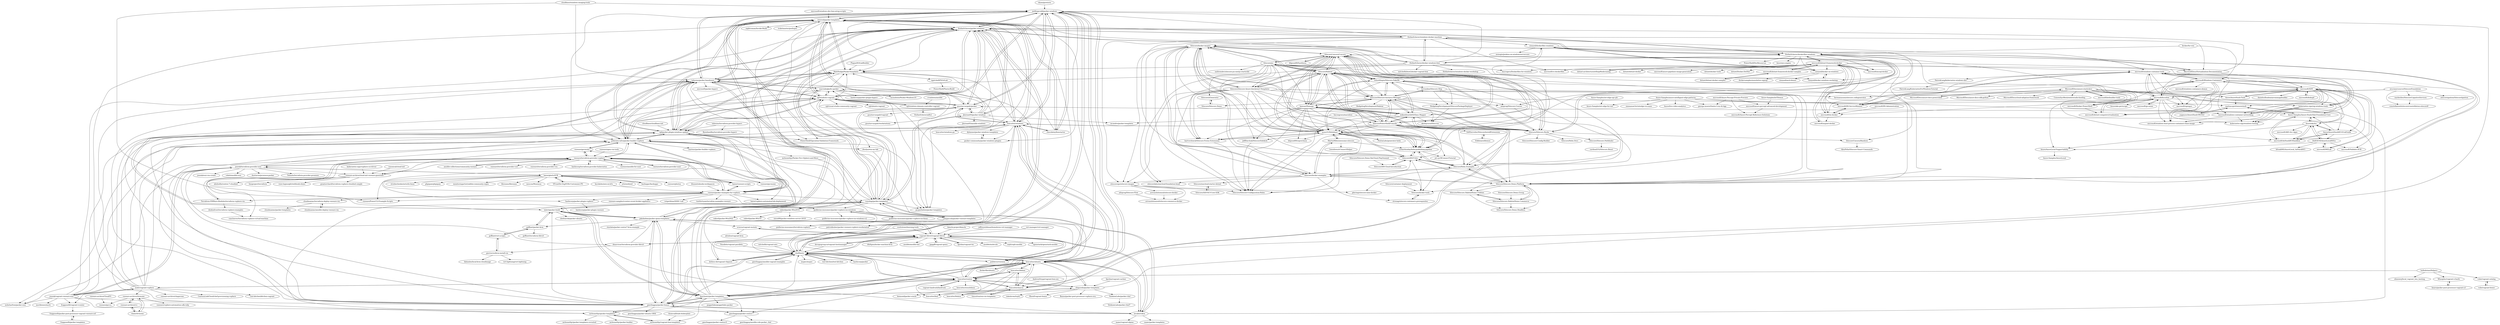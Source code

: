 digraph G {
"joefitzgerald/packer-windows" -> "mwrock/packer-templates"
"joefitzgerald/packer-windows" -> "StefanScherer/packer-windows"
"joefitzgerald/packer-windows" -> "boxcutter/windows"
"joefitzgerald/packer-windows" -> "chef/bento"
"joefitzgerald/packer-windows" -> "MattHodge/PackerTemplates"
"joefitzgerald/packer-windows" -> "taliesins/packer-baseboxes"
"joefitzgerald/packer-windows" -> "chocolatey/boxstarter" ["e"=1]
"joefitzgerald/packer-windows" -> "gusztavvargadr/packer"
"joefitzgerald/packer-windows" -> "ruzickap/packer-templates"
"joefitzgerald/packer-windows" -> "jetbrains-infra/packer-builder-vsphere"
"joefitzgerald/packer-windows" -> "rgl/windows-vagrant"
"joefitzgerald/packer-windows" -> "packer-community/packer-windows-plugins"
"joefitzgerald/packer-windows" -> "boxcutter/ubuntu"
"joefitzgerald/packer-windows" -> "jedi4ever/veewee" ["e"=1]
"joefitzgerald/packer-windows" -> "jakobadam/packer-qemu-templates"
"vmware/open-vm-tools" -> "vmware/terraform-provider-vsphere" ["e"=1]
"shiguredo/packer-templates" -> "boxcutter/ubuntu"
"shiguredo/packer-templates" -> "boxcutter/centos"
"shiguredo/packer-templates" -> "kaorimatz/packer-templates"
"shiguredo/packer-templates" -> "joefitzgerald/packer-windows"
"shiguredo/packer-templates" -> "Banno/packer-post-processor-vsphere-ova"
"shiguredo/packer-templates" -> "ffuenf/vagrant-boxes"
"shiguredo/packer-templates" -> "TelekomLabs/packer-rhel"
"shiguredo/packer-templates" -> "tokuhirom/toydi"
"josenk/terraform-provider-esxi" -> "josenk/vagrant-vmware-esxi"
"josenk/terraform-provider-esxi" -> "nickcharlton/packer-esxi"
"josenk/terraform-provider-esxi" -> "vmware/terraform-provider-vsphere"
"josenk/terraform-provider-esxi" -> "taliesins/packer-baseboxes"
"josenk/terraform-provider-esxi" -> "jetbrains-infra/packer-builder-vsphere"
"josenk/terraform-provider-esxi" -> "josenk/esxi-vm-create"
"josenk/terraform-provider-esxi" -> "veksh/ansible-esxi"
"josenk/terraform-provider-esxi" -> "dustinrue/proxmox-packer" ["e"=1]
"josenk/terraform-provider-esxi" -> "vmware-archive/cloud-init-vmware-guestinfo"
"josenk/terraform-provider-esxi" -> "Telmate/terraform-provider-proxmox" ["e"=1]
"josenk/terraform-provider-esxi" -> "dmacvicar/terraform-provider-libvirt" ["e"=1]
"josenk/terraform-provider-esxi" -> "geerlingguy/packer-boxes"
"josenk/terraform-provider-esxi" -> "lamw/ghettoVCB"
"vmware-archive/cloud-init-vmware-guestinfo" -> "alexholliz/centos-7-cloudinit"
"vmware-archive/cloud-init-vmware-guestinfo" -> "linoproject/terraform"
"vmware-archive/cloud-init-vmware-guestinfo" -> "vmw-loginsight/webhook-shims"
"vmware-archive/cloud-init-vmware-guestinfo" -> "grantorchard/terraform-vsphere-cloudinit-simple"
"vmware-archive/cloud-init-vmware-guestinfo" -> "vancluever/terraform-vsphere-virtual-machine"
"vmware-archive/rbvmomi" -> "vmware-archive/rvc"
"vmware-archive/rbvmomi" -> "rlane/rbvmomi"
"vmware-archive/rbvmomi" -> "vmware/vsphere-automation-sdk-ruby"
"vmware-archive/rbvmomi" -> "vmware/pyvco"
"VFrontDe-Org/ESXi-Customizer-PS" -> "lamw/ghettoVCB" ["e"=1]
"dotnet-architecture/eShopModernizing" -> "microsoft/dotnet-framework-docker" ["e"=1]
"vmware/pyvmomi" -> "vmware/terraform-provider-vsphere" ["e"=1]
"AndrewDryga/vagrant-box-osx" -> "boxcutter/macos" ["e"=1]
"Sitecore/jss" -> "Sitecore/docker-images"
"Sitecore/jss" -> "SitecoreUnicorn/Unicorn"
"Sitecore/jss" -> "Sitecore/Habitat"
"Sitecore/jss" -> "muso31/Helixbase"
"Sitecore/jss" -> "Sitecore/MVP-Site"
"Sitecore/jss" -> "Sitecore/Sitecore-Azure-Quickstart-Templates"
"Sitecore/jss" -> "Sitecore/Sitecore.Demo.Platform"
"Sitecore/jss" -> "kamsar/Dianoga"
"Sitecore/jss" -> "Sitecore/Sitecore.Rocks"
"Sitecore/jss" -> "sitecorelabs/xmcloud-foundation-head"
"Sitecore/jss" -> "Sitecore/Sitecore-Instance-Manager"
"Sitecore/jss" -> "richardszalay/helix-publishing-pipeline"
"Sitecore/jss" -> "Sitecore/Helix.Examples"
"Sitecore/jss" -> "uniformdev/sitecore-jss-nextjs-starterkit"
"Sitecore/jss" -> "Sitecore/xGenerator"
"microsoft/windows-dev-box-setup-scripts" -> "mwrock/packer-templates" ["e"=1]
"Azure-Samples/iot-edge-opc-plc" -> "Azure-Samples/iot-edge-for-iiot" ["e"=1]
"dockerfile/ubuntu" -> "boxcutter/ubuntu" ["e"=1]
"timsutton/osx-vm-templates" -> "boxcutter/macos" ["e"=1]
"geerlingguy/ansible-vagrant-examples" -> "chef/bento" ["e"=1]
"geerlingguy/ansible-vagrant-examples" -> "geerlingguy/packer-boxes" ["e"=1]
"lavabit/robox" -> "geerlingguy/packer-boxes"
"lavabit/robox" -> "ruzickap/packer-templates"
"lavabit/robox" -> "chef/bento"
"lavabit/robox" -> "vagrant-libvirt/vagrant-libvirt"
"lavabit/robox" -> "tylert/packer-build"
"lavabit/robox" -> "maier/packer-templates"
"lavabit/robox" -> "maier/vagrant-alpine"
"lavabit/robox" -> "gusztavvargadr/packer"
"lamw/ghettoVCB" -> "lamw/vmware-scripts" ["e"=1]
"lamw/ghettoVCB" -> "VFrontDe-Org/ESXi-Customizer-PS" ["e"=1]
"lamw/ghettoVCB" -> "ytti/oxidized" ["e"=1]
"lamw/ghettoVCB" -> "backuppc/backuppc" ["e"=1]
"lamw/ghettoVCB" -> "josenk/terraform-provider-esxi"
"lamw/ghettoVCB" -> "vmware/photon" ["e"=1]
"lamw/ghettoVCB" -> "strizhechenko/netutils-linux" ["e"=1]
"lamw/ghettoVCB" -> "phpipam/phpipam" ["e"=1]
"lamw/ghettoVCB" -> "vmware/packer-examples-for-vsphere"
"lamw/ghettoVCB" -> "vmware/govmomi" ["e"=1]
"lamw/ghettoVCB" -> "monitoringartist/zabbix-community-repos" ["e"=1]
"lamw/ghettoVCB" -> "vmware/pyvmomi" ["e"=1]
"lamw/ghettoVCB" -> "librenms/librenms" ["e"=1]
"lamw/ghettoVCB" -> "mescon/Muximux" ["e"=1]
"lamw/ghettoVCB" -> "vmware/PowerCLI-Example-Scripts" ["e"=1]
"jedi4ever/veewee" -> "chef/bento" ["e"=1]
"jedi4ever/veewee" -> "joefitzgerald/packer-windows" ["e"=1]
"jedi4ever/veewee" -> "vagrant-libvirt/vagrant-libvirt" ["e"=1]
"kubernetes-sigs/vsphere-csi-driver" -> "vmware-archive/cloud-init-vmware-guestinfo" ["e"=1]
"kimchi-project/kimchi" -> "vagrant-libvirt/vagrant-libvirt" ["e"=1]
"Sitecore/Sitecore.Demo.Platform" -> "Sitecore/Sitecore.HabitatHome.Commerce"
"Sitecore/Sitecore.Demo.Platform" -> "Sitecore/Helix.Examples"
"Sitecore/Sitecore.Demo.Platform" -> "Sitecore/Sitecore.HabitatHome.Utilities"
"Sitecore/Sitecore.Demo.Platform" -> "Sitecore/Sitecore.Demo.Headless"
"Sitecore/Sitecore.Demo.Platform" -> "Sitecore/docker-images"
"Sitecore/Sitecore.Demo.Platform" -> "Sitecore/docker-examples"
"Sitecore/Sitecore.Demo.Platform" -> "Sitecore/MVP-Site"
"Sitecore/Sitecore.Demo.Platform" -> "Sitecore/docker-tools"
"Sitecore/Sitecore.Demo.Platform" -> "muso31/Helixbase"
"Sitecore/docker-images" -> "Sitecore/docker-examples"
"Sitecore/docker-images" -> "Sitecore/Sitecore.Demo.Platform"
"Sitecore/docker-images" -> "Sitecore/Sitecore-Azure-Quickstart-Templates"
"Sitecore/docker-images" -> "sitecoreops/sitecore-images"
"Sitecore/docker-images" -> "muso31/Helixbase"
"Sitecore/docker-images" -> "Sitecore/MVP-Site"
"Sitecore/docker-images" -> "richardszalay/helix-publishing-pipeline"
"Sitecore/docker-images" -> "Sitecore/Helix.Examples"
"Sitecore/docker-images" -> "Sitecore/Sitecore-Configuration-Roles"
"Sitecore/docker-images" -> "bartverdonck/Sitecore-Forms-Extensions"
"Sitecore/docker-images" -> "Sitecore/Habitat"
"Sitecore/docker-images" -> "sitecorelabs/xmcloud-foundation-head"
"Sitecore/docker-images" -> "SitecorePowerShell/Console"
"Sitecore/docker-images" -> "SitecoreUnicorn/Unicorn"
"Sitecore/docker-images" -> "JeffDarchuk/SitecoreSidekick"
"Sitecore/Helix.Examples" -> "Sitecore/Sitecore.Demo.Platform"
"Sitecore/Helix.Examples" -> "Sitecore/MVP-Site"
"Sitecore/Helix.Examples" -> "richardszalay/helix-publishing-pipeline"
"Sitecore/Helix.Examples" -> "Sitecore/docker-tools"
"Sitecore/Helix.Examples" -> "Sitecore/docker-examples"
"Sitecore/Helix.Examples" -> "muso31/Helixbase"
"StefanScherer/packer-windows" -> "joefitzgerald/packer-windows"
"StefanScherer/packer-windows" -> "mwrock/packer-templates"
"StefanScherer/packer-windows" -> "StefanScherer/docker-windows-box"
"StefanScherer/packer-windows" -> "rgl/windows-vagrant"
"StefanScherer/packer-windows" -> "boxcutter/windows"
"StefanScherer/packer-windows" -> "rgl/packer-plugin-windows-update"
"StefanScherer/packer-windows" -> "chef/bento"
"StefanScherer/packer-windows" -> "StefanScherer/dockerfiles-windows"
"StefanScherer/packer-windows" -> "gusztavvargadr/packer"
"StefanScherer/packer-windows" -> "vmware/packer-examples-for-vsphere"
"StefanScherer/packer-windows" -> "jetbrains-infra/packer-builder-vsphere"
"StefanScherer/packer-windows" -> "taliesins/packer-baseboxes"
"StefanScherer/packer-windows" -> "MattHodge/PackerTemplates"
"StefanScherer/packer-windows" -> "StefanScherer/windows-docker-machine"
"StefanScherer/packer-windows" -> "ruzickap/packer-templates"
"bacongravy/macinbox" -> "boxcutter/macos" ["e"=1]
"bacongravy/macinbox" -> "mcandre/packer-templates" ["e"=1]
"Parallels/vagrant-parallels" -> "chef/bento" ["e"=1]
"cloudbase/windows-imaging-tools" -> "jakobadam/packer-qemu-templates" ["e"=1]
"cloudbase/windows-imaging-tools" -> "joefitzgerald/packer-windows" ["e"=1]
"cloudbase/windows-imaging-tools" -> "taliesins/packer-baseboxes" ["e"=1]
"josenk/vagrant-vmware-esxi" -> "josenk/terraform-provider-esxi"
"josenk/vagrant-vmware-esxi" -> "nsidc/vagrant-vsphere"
"josenk/vagrant-vmware-esxi" -> "jetbrains-infra/packer-builder-vsphere"
"josenk/vagrant-vmware-esxi" -> "StefanScherer/packer-windows"
"josenk/vagrant-vmware-esxi" -> "geerlingguy/packer-boxes"
"josenk/vagrant-vmware-esxi" -> "mechboxes/mech"
"josenk/vagrant-vmware-esxi" -> "frapposelli/vagrant-vcenter"
"josenk/vagrant-vmware-esxi" -> "nickcharlton/packer-esxi"
"josenk/vagrant-vmware-esxi" -> "rgl/windows-vagrant"
"josenk/vagrant-vmware-esxi" -> "lavabit/robox"
"SitecorePowerShell/Console" -> "muso31/Helixbase"
"SitecorePowerShell/Console" -> "SitecoreUnicorn/Unicorn"
"SitecorePowerShell/Console" -> "Sitecore/docker-images"
"SitecorePowerShell/Console" -> "Sitecore/Sitecore.Rocks"
"SitecorePowerShell/Console" -> "Sitecore/Sitecore.Demo.Platform"
"SitecorePowerShell/Console" -> "mikeedwards83/Glass.Mapper"
"SitecorePowerShell/Console" -> "Sitecore/Habitat"
"SitecorePowerShell/Console" -> "richardszalay/helix-publishing-pipeline"
"SitecorePowerShell/Console" -> "Sitecore/Helix.Examples"
"SitecorePowerShell/Console" -> "Sitecore/Sitecore-Instance-Manager"
"SitecorePowerShell/Console" -> "Sitecore/MVP-Site"
"SitecorePowerShell/Console" -> "Sitecore/Sitecore-Configuration-Roles"
"SitecorePowerShell/Console" -> "kamsar/Dianoga"
"SitecorePowerShell/Console" -> "bartverdonck/Sitecore-Forms-Extensions"
"SitecorePowerShell/Console" -> "SoftServeInc/SitecoreInstallExtensions"
"ava-innersource/SitecoreFoundation" -> "sitecoreignition/SitecoreIgnition"
"ava-innersource/SitecoreFoundation" -> "constellation4sitecore/constellation-sitecore9"
"ava-innersource/SitecoreFoundation" -> "muso31/Helixbase"
"ava-innersource/SitecoreFoundation" -> "hermanussen/sitecore.codegenerator"
"ava-innersource/SitecoreFoundation" -> "markstiles/SitecoreCognitiveServices"
"blipson89/Synthesis" -> "SitecoreUnicorn/Unicorn"
"richardszalay/helix-publishing-pipeline" -> "muso31/Helixbase"
"richardszalay/helix-publishing-pipeline" -> "Sitecore/Sitecore-Configuration-Roles"
"richardszalay/helix-publishing-pipeline" -> "Sitecore/Helix.Examples"
"richardszalay/helix-publishing-pipeline" -> "Sitecore/MVP-Site"
"richardszalay/helix-publishing-pipeline" -> "jst-cyr/XConnectTutorial"
"adoprog/Sitecore-Flow" -> "avivasolutionsnl/sitecore-commerce-docker"
"sitecoreops/sitecore-images" -> "Sitecore/Sitecore-Configuration-Roles"
"sitecoreops/sitecore-images" -> "pbering/sitecore-nine-docker"
"sitecoreops/sitecore-images" -> "avivasolutionsnl/sitecore-commerce-docker"
"sitecoreops/sitecore-images" -> "avivasolutionsnl/sitecore-docker"
"microsoft/botbuilder-tools" -> "MicrosoftDocs/azure-stack-docs" ["e"=1]
"Sitecore/Sitecore.HabitatHome.Commerce" -> "Sitecore/Sitecore.Demo.Platform"
"Sitecore/Sitecore.HabitatHome.Commerce" -> "Sitecore/Sitecore.Demo.Headless"
"Sitecore/Sitecore.HabitatHome.Commerce" -> "Sitecore/Sitecore.HabitatHome.Utilities"
"bartverdonck/Sitecore-Forms-Extensions" -> "muso31/Helixbase"
"bartverdonck/Sitecore-Forms-Extensions" -> "Sitecore/Sitecore-Configuration-Roles"
"jborean93/packer-windoze" -> "MattHodge/PackerTemplates"
"jborean93/packer-windoze" -> "ruzickap/packer-templates"
"jborean93/packer-windoze" -> "gusztavvargadr/packer"
"jborean93/packer-windoze" -> "mwrock/packer-templates"
"jborean93/packer-windoze" -> "mcandre/packer-templates"
"jborean93/packer-windoze" -> "marcinbojko/hv-packer"
"jborean93/packer-windoze" -> "boxcutter/windows"
"jborean93/packer-windoze" -> "jborean93/ansible-windows" ["e"=1]
"jborean93/packer-windoze" -> "StefanScherer/packer-windows"
"kaorimatz/packer-templates" -> "geerlingguy/packer-boxes"
"kaorimatz/packer-templates" -> "jakobadam/packer-qemu-templates"
"kaorimatz/packer-templates" -> "tylert/packer-build"
"kaorimatz/packer-templates" -> "boxcutter/ubuntu"
"kaorimatz/packer-templates" -> "shiguredo/packer-templates"
"kaorimatz/packer-templates" -> "jetbrains-infra/packer-builder-vsphere"
"kaorimatz/packer-templates" -> "mrlesmithjr/packer-templates"
"kaorimatz/packer-templates" -> "ruzickap/packer-templates"
"kaorimatz/packer-templates" -> "taliesins/packer-baseboxes"
"kaorimatz/packer-templates" -> "chef/bento"
"kaorimatz/packer-templates" -> "boxcutter/centos"
"kaorimatz/packer-templates" -> "puppetlabs/puppetlabs-packer"
"kaorimatz/packer-templates" -> "geerlingguy/packer-centos-7"
"kaorimatz/packer-templates" -> "StefanScherer/packer-windows"
"kaorimatz/packer-templates" -> "mrlesmithjr/vagrant-box-templates"
"goffinet/packer-kvm" -> "goffinet/virt-scripts"
"goffinet/packer-kvm" -> "tylert/packer-build"
"goffinet/packer-kvm" -> "goffinet/terraform-libvirt"
"vmware-archive/rvc" -> "rlane/rbvmomi"
"vmware-archive/rvc" -> "vmware-archive/rbvmomi"
"WhoopInc/vagrant-s3auth" -> "lmars/packer-post-processor-vagrant-s3"
"taliesins/terraform-provider-hyperv" -> "flynnhandley/terraform-provider-hyperv"
"taliesins/terraform-provider-hyperv" -> "rgl/packer-plugin-windows-update"
"Terraform-VMWare-Modules/terraform-vsphere-vm" -> "diodonfrost/terraform-vsphere-examples"
"Terraform-VMWare-Modules/terraform-vsphere-vm" -> "vmware/terraform-provider-vsphere"
"Sitecore/docker-examples" -> "Sitecore/docker-images"
"Sitecore/docker-examples" -> "strezag/sitecore-containers-prerequisites"
"Sitecore/docker-examples" -> "Sitecore/Sitecore.Demo.Platform"
"Sitecore/docker-examples" -> "Sitecore/Helix.Examples"
"Sitecore/docker-examples" -> "Sitecore/docker-tools"
"Sitecore/docker-examples" -> "Sitecore/xmcloud-starter-dotnet"
"Sitecore/docker-examples" -> "sitecorelabs/xmcloud-foundation-head"
"Sitecore/docker-examples" -> "sitecoreops/sitecore-images"
"Sitecore/docker-examples" -> "MartinMiles/awesome-sitecore"
"Sitecore/docker-examples" -> "Sitecore/MVP-Site"
"marcinbojko/hv-packer" -> "rgl/windows-vagrant"
"marcinbojko/hv-packer" -> "hashicorp/packer-plugin-hyperv"
"marcinbojko/hv-packer" -> "taliesins/packer-baseboxes"
"marcinbojko/hv-packer" -> "jacqinthebox/packer-templates"
"marcinbojko/hv-packer" -> "eaksel/packer-Win2019"
"marcinbojko/hv-packer" -> "MattHodge/PackerTemplates"
"marcinbojko/hv-packer" -> "luciusbono/Packer-Windows10"
"marcinbojko/hv-packer" -> "rgl/packer-plugin-windows-update"
"vmware/terraform-provider-nsxt" -> "vmware/terraform-provider-vsphere" ["e"=1]
"sshushliapin/Sitecore.FakeDb" -> "Sitecore/Sitecore-Instance-Manager"
"sshushliapin/Sitecore.FakeDb" -> "Sitecore/Sitecore.Demo.Platform"
"sshushliapin/Sitecore.FakeDb" -> "SitecoreUnicorn/Unicorn"
"sshushliapin/Sitecore.FakeDb" -> "HedgehogDevelopment/SitecorePackageDeployer"
"sshushliapin/Sitecore.FakeDb" -> "Sitecore/Sitecore.Rocks"
"sshushliapin/Sitecore.FakeDb" -> "kevinobee/Sitecore.Ship"
"sshushliapin/Sitecore.FakeDb" -> "kamsar/Dianoga"
"sshushliapin/Sitecore.FakeDb" -> "Sitecore/Habitat"
"sshushliapin/Sitecore.FakeDb" -> "muso31/Helixbase"
"sshushliapin/Sitecore.FakeDb" -> "mikeedwards83/Glass.Mapper"
"sciurus/vagrant-mutate" -> "vagrant-libvirt/vagrant-libvirt"
"sciurus/vagrant-mutate" -> "adrahon/vagrant-kvm"
"Azure-Samples/azure-intelligent-edge-patterns" -> "Azure-Samples/Azure-Stack-Hub-Foundation-Core"
"Azure-Samples/azure-intelligent-edge-patterns" -> "Azure-Samples/iot-edge-for-iiot"
"Azure-Samples/azure-intelligent-edge-patterns" -> "george-moore/Santa-Cruz-AI-App"
"Azure-Samples/azure-intelligent-edge-patterns" -> "mattmcspirit/azurestack"
"Azure-Samples/azure-intelligent-edge-patterns" -> "Azure/live-video-analytics" ["e"=1]
"Azure-Samples/azure-intelligent-edge-patterns" -> "emmanuel-bv/iotedge-iva-nano" ["e"=1]
"rlane/rbvmomi" -> "vmware-archive/rvc"
"rlane/rbvmomi" -> "vmware-archive/rbvmomi"
"lamw/vmware-scripts" -> "vmware/terraform-provider-vsphere" ["e"=1]
"lamw/vmware-scripts" -> "vmware/packer-examples-for-vsphere" ["e"=1]
"dteslya/win-iac-lab" -> "joeypiccola/packer-vmware-templates"
"MicrosoftDocs/azure-stack-docs" -> "microsoft/botbuilder-tools" ["e"=1]
"MicrosoftDocs/azure-stack-docs" -> "MicrosoftDocs/azure-docs-powershell" ["e"=1]
"MicrosoftDocs/azure-stack-docs" -> "MicrosoftDocs/azure-docs-sdk-python" ["e"=1]
"MicrosoftDocs/azure-stack-docs" -> "Azure/AzureStackHCI-EvalGuide"
"MicrosoftDocs/azure-stack-docs" -> "microsoft/AzStackHCISandbox"
"MicrosoftDocs/azure-stack-docs" -> "Azure/aksArc"
"MicrosoftDocs/azure-stack-docs" -> "Azure-Samples/Azure-Stack-Hub-Foundation-Core"
"MicrosoftDocs/azure-stack-docs" -> "MicrosoftDocs/cloud-adoption-framework" ["e"=1]
"MicrosoftDocs/azure-stack-docs" -> "Azure/AzureLocal-Supportability"
"MicrosoftDocs/azure-stack-docs" -> "Azure/AzureStack-Tools" ["e"=1]
"MicrosoftDocs/azure-stack-docs" -> "ConsenSysMesh/web3studio-bootleg" ["e"=1]
"frapposelli/vagrant-vcenter" -> "frapposelli/packer-post-processor-vagrant-vmware-ovf"
"eaksel/packer-Win2019" -> "eaksel/packer-Win2022"
"eaksel/packer-Win2019" -> "eaksel/packer-Win10"
"eaksel/packer-Win2019" -> "nixon89/packer-windows-server-2019"
"cloudmaniac/ansible-deploy-vmware-vm" -> "cloudmaniac/terraform-deploy-vmware-vm"
"microsoft/windows-container-networking" -> "kubernetes-sigs/windows-testing"
"microsoft/windows-container-networking" -> "microsoft/windows-host-process-containers-base-image"
"Eldblom/sifdemos" -> "SoftServeInc/SitecoreInstallExtensions"
"SoftServeInc/SitecoreInstallExtensions" -> "Eldblom/sifdemos"
"mrlesmithjr/Packer-For-vSphere-and-More" -> "joeypiccola/packer-vmware-templates"
"kevinobee/Sitecore.Ship" -> "adoprog/Sitecore-Courier"
"kevinobee/Sitecore.Ship" -> "HedgehogDevelopment/SitecorePackageDeployer"
"kevinobee/Sitecore.Ship" -> "hermanussen/sitecore.codegenerator"
"kevinobee/Sitecore.Ship" -> "Sitecore/Sitecore-Instance-Manager"
"Sitecore/Sitecore.HabitatHome.Utilities" -> "Sitecore/Sitecore.HabitatHome.Commerce"
"Sitecore/Sitecore.HabitatHome.Utilities" -> "Sitecore/Sitecore.Demo.Headless"
"vube/vagrant-catalog" -> "vube/vagrant-boxer"
"kubernetes-sigs/sig-windows-tools" -> "kubernetes-sigs/windows-testing"
"kubernetes-sigs/sig-windows-tools" -> "microsoft/windows-host-process-containers-base-image"
"kubernetes-sigs/sig-windows-tools" -> "microsoft/windows-container-networking"
"kubernetes-sigs/sig-windows-tools" -> "microsoft/windows-container-tools"
"yagmurs/AzureStack-VM-PoC" -> "mattmcspirit/azurestack"
"TelekomLabs/packer-rhel" -> "TelekomLabs/packer-rhel7"
"vube/vagrant-boxer" -> "vube/vagrant-catalog"
"diodonfrost/terraform-vsphere-examples" -> "vancluever/terraform-vsphere-virtual-machine"
"vmware-archive/CloudFS" -> "vmware/pyvco"
"PatrickLang/kubernetes-windows-dev" -> "PatrickLang/KubernetesForWindowsTutorial"
"microsoft/diskspd" -> "microsoft/SDN" ["e"=1]
"dotless-de/vagrant-vbguest" -> "chef/bento" ["e"=1]
"dotless-de/vagrant-vbguest" -> "vagrant-libvirt/vagrant-libvirt" ["e"=1]
"canonical/cloud-init" -> "vmware-archive/cloud-init-vmware-guestinfo" ["e"=1]
"chocolatey/boxstarter" -> "mwrock/packer-templates" ["e"=1]
"chocolatey/boxstarter" -> "boxcutter/windows" ["e"=1]
"chocolatey/boxstarter" -> "joefitzgerald/packer-windows" ["e"=1]
"chocolatey/boxstarter" -> "StefanScherer/packer-windows" ["e"=1]
"ansible-collections/community.vmware" -> "vmware/terraform-provider-vsphere" ["e"=1]
"Sitecore/MVP-Site" -> "Sitecore/XM-Cloud-Introduction"
"Sitecore/MVP-Site" -> "Sitecore/Helix.Examples"
"Sitecore/MVP-Site" -> "Sitecore/docker-tools"
"Sitecore/MVP-Site" -> "muso31/Helixbase"
"Sitecore/MVP-Site" -> "richardszalay/helix-publishing-pipeline"
"jeffreywildman/homebrew-virt-manager" -> "vagrant-libvirt/vagrant-libvirt" ["e"=1]
"cloudbase/cloudbase-init" -> "rgl/packer-plugin-windows-update" ["e"=1]
"microsoft/Azure-Percept-Private-Preview" -> "george-moore/Santa-Cruz-AI-App"
"microsoft/Azure-Percept-Private-Preview" -> "microsoft/Azure-Percept-Reference-Solutions"
"microsoft/Azure-Percept-Private-Preview" -> "microsoft/azure-percept-advanced-development"
"hollodotme/Helpers" -> "ebmeierj/local_vagrant_box_hosting"
"hollodotme/Helpers" -> "vube/vagrant-catalog"
"hollodotme/Helpers" -> "WhoopInc/vagrant-s3auth"
"hollodotme/Helpers" -> "boxcutter/centos"
"vmware/govmomi" -> "vmware/terraform-provider-vsphere" ["e"=1]
"vmware/govmomi" -> "jetbrains-infra/packer-builder-vsphere" ["e"=1]
"vmware/govmomi" -> "vmware-archive/cloud-init-vmware-guestinfo" ["e"=1]
"kamsar/Dianoga" -> "SitecoreUnicorn/Unicorn"
"kamsar/Dianoga" -> "muso31/Helixbase"
"kamsar/Dianoga" -> "mikeedwards83/Glass.Mapper"
"kamsar/Dianoga" -> "blipson89/Leprechaun"
"kamsar/Dianoga" -> "bartverdonck/Sitecore-Forms-Extensions"
"kamsar/Dianoga" -> "JeffDarchuk/SitecoreSidekick"
"kamsar/Dianoga" -> "Sitecore/Sitecore-Configuration-Roles"
"kamsar/Dianoga" -> "Sitecore/Sitecore.Rocks"
"kamsar/Dianoga" -> "Sitecore/Sitecore-Instance-Manager"
"kamsar/Dianoga" -> "sshushliapin/Sitecore.FakeDb"
"kamsar/Dianoga" -> "richardszalay/helix-publishing-pipeline"
"kamsar/Dianoga" -> "Sitecore/Habitat"
"microsoft/Windows-Containers" -> "microsoft/windows-container-tools"
"microsoft/Windows-Containers" -> "microsoft/hcsshim"
"microsoft/Windows-Containers" -> "microsoft/windows-container-networking"
"microsoft/Windows-Containers" -> "microsoft/windows-host-process-containers-base-image"
"microsoft/Windows-Containers" -> "kubernetes-sigs/sig-windows-tools"
"microsoft/Windows-Containers" -> "microsoft/SDN"
"microsoft/Windows-Containers" -> "microsoft/opengcs"
"microsoft/Windows-Containers" -> "microsoft/iis-docker"
"microsoft/Windows-Containers" -> "microsoft/dotnet-computevirtualization"
"microsoft/Windows-Containers" -> "microsoft/IIS.ServiceMonitor"
"microsoft/Windows-Containers" -> "kubernetes-sigs/windows-testing"
"microsoft/Windows-Containers" -> "microsoft/windows-containers-demos"
"lmars/packer-post-processor-vagrant-s3" -> "WhoopInc/vagrant-s3auth"
"MartinMiles/awesome-sitecore" -> "muso31/Helixbase"
"MartinMiles/awesome-sitecore" -> "richardszalay/helix-publishing-pipeline"
"MartinMiles/awesome-sitecore" -> "Sitecore/docker-examples"
"MartinMiles/awesome-sitecore" -> "lowedown/xConnectHelper"
"Azure/aksArc" -> "microsoft/AzStackHCISandbox"
"Azure/aksArc" -> "Azure-Samples/Azure-Stack-Hub-Foundation-Core"
"Azure/aksArc" -> "Azure/AzureStackHCI-EvalGuide"
"Azure/aksArc" -> "microsoft/AKS-Arc-Apps"
"Azure/aksArc" -> "Azure/AzureLocal-Supportability"
"Azure/aksArc" -> "DellGEOS/AzureLocalHOLs"
"thomvaill/tads-boilerplate" -> "mrlesmithjr/vagrant-box-templates" ["e"=1]
"Azure/AzureStackHCI-EvalGuide" -> "microsoft/AzStackHCISandbox"
"Azure/AzureStackHCI-EvalGuide" -> "Azure/aksArc"
"Azure/AzureStackHCI-EvalGuide" -> "Azure-Samples/Azure-Stack-Hub-Foundation-Core"
"Azure/AzureStackHCI-EvalGuide" -> "DellGEOS/AzureLocalHOLs"
"microsoft/windows-container-tools" -> "kubernetes-sigs/sig-windows-tools"
"microsoft/windows-container-tools" -> "microsoft/Windows-Containers"
"microsoft/windows-container-tools" -> "microsoft/IIS.ServiceMonitor"
"microsoft/windows-container-tools" -> "microsoft/hcsshim"
"microsoft/windows-container-tools" -> "kubernetes-sigs/windows-testing"
"microsoft/windows-container-tools" -> "microsoft/windows-host-process-containers-base-image"
"microsoft/windows-container-tools" -> "microsoft/windows-container-networking"
"microsoft/windows-container-tools" -> "PatrickLang/kubernetes-windows-dev"
"microsoft/windows-container-tools" -> "microsoft/opengcs"
"jakobadam/packer-qemu-templates" -> "tylert/packer-build"
"jakobadam/packer-qemu-templates" -> "kaorimatz/packer-templates"
"jakobadam/packer-qemu-templates" -> "sciurus/vagrant-mutate"
"jakobadam/packer-qemu-templates" -> "vagrant-libvirt/vagrant-libvirt"
"jakobadam/packer-qemu-templates" -> "taliesins/packer-baseboxes"
"jakobadam/packer-qemu-templates" -> "stardata/packer-centos7-kvm-example"
"jakobadam/packer-qemu-templates" -> "goffinet/packer-kvm"
"jakobadam/packer-qemu-templates" -> "joefitzgerald/packer-windows"
"jakobadam/packer-qemu-templates" -> "geerlingguy/packer-boxes"
"Azure-Samples/Azure-Stack-Hub-Foundation-Core" -> "microsoft/AzStackHCISandbox"
"Azure-Samples/Azure-Stack-Hub-Foundation-Core" -> "mattmcspirit/azurestack"
"Azure-Samples/Azure-Stack-Hub-Foundation-Core" -> "Azure/aksArc"
"geerlingguy/packer-centos-7" -> "geerlingguy/packer-centos-6"
"geerlingguy/packer-centos-7" -> "geerlingguy/ansible-role-packer_rhel"
"cloudmaniac/terraform-deploy-vmware-vm" -> "cloudmaniac/ansible-deploy-vmware-vm"
"cloudmaniac/terraform-deploy-vmware-vm" -> "cloudmaniac/packer-templates"
"frapposelli/packer-post-processor-vagrant-vmware-ovf" -> "frapposelli/packer-templates"
"frapposelli/packer-templates" -> "frapposelli/packer-post-processor-vagrant-vmware-ovf"
"guillermo-musumeci/packer-vsphere-iso-windows" -> "guillermo-musumeci/packer-vsphere-iso-linux"
"guillermo-musumeci/packer-vsphere-iso-windows" -> "guillermo-musumeci/packer-vsphere-iso-windows-v2"
"guillermo-musumeci/packer-vsphere-iso-windows" -> "joeypiccola/packer-vmware-templates"
"guillermo-musumeci/packer-vsphere-iso-windows" -> "guillermo-musumeci/terraform-vsphere"
"packer-community/packer-windows-plugins" -> "dylanmei/packer-windows-templates"
"guillermo-musumeci/packer-vsphere-iso-linux" -> "guillermo-musumeci/terraform-vsphere"
"guillermo-musumeci/packer-vsphere-iso-linux" -> "guillermo-musumeci/packer-vsphere-iso-windows"
"Azure-Samples/IoTDemos" -> "microsoft/azure-percept-advanced-development" ["e"=1]
"dylanmei/packer-windows-templates" -> "packer-community/packer-windows-plugins"
"virt-manager/virt-manager" -> "vagrant-libvirt/vagrant-libvirt" ["e"=1]
"chef/bento" -> "StefanScherer/packer-windows"
"chef/bento" -> "joefitzgerald/packer-windows"
"chef/bento" -> "boxcutter/windows"
"chef/bento" -> "hashicorp/packer" ["e"=1]
"chef/bento" -> "boxcutter/ubuntu"
"chef/bento" -> "jedi4ever/veewee" ["e"=1]
"chef/bento" -> "vagrant-libvirt/vagrant-libvirt"
"chef/bento" -> "geerlingguy/packer-boxes"
"chef/bento" -> "boxcutter/centos"
"chef/bento" -> "geerlingguy/ansible-vagrant-examples" ["e"=1]
"chef/bento" -> "lavabit/robox"
"chef/bento" -> "inspec/inspec" ["e"=1]
"chef/bento" -> "test-kitchen/test-kitchen" ["e"=1]
"chef/bento" -> "dotless-de/vagrant-vbguest" ["e"=1]
"chef/bento" -> "mwrock/packer-templates"
"MicrosoftDocs/Virtualization-Documentation" -> "StefanScherer/dockerfiles-windows" ["e"=1]
"MicrosoftDocs/Virtualization-Documentation" -> "microsoft/SDN" ["e"=1]
"MicrosoftDocs/Virtualization-Documentation" -> "StefanScherer/packer-windows" ["e"=1]
"MicrosoftDocs/Virtualization-Documentation" -> "microsoft/hcsshim" ["e"=1]
"kurokobo/awx-on-k3s" -> "vmware/packer-examples-for-vsphere" ["e"=1]
"boxcutter/ubuntu" -> "boxcutter/centos"
"boxcutter/ubuntu" -> "boxcutter/macos"
"boxcutter/ubuntu" -> "boxcutter/windows"
"boxcutter/ubuntu" -> "boxcutter/debian"
"boxcutter/ubuntu" -> "shiguredo/packer-templates"
"boxcutter/ubuntu" -> "kaorimatz/packer-templates"
"boxcutter/ubuntu" -> "chef/bento"
"boxcutter/ubuntu" -> "joefitzgerald/packer-windows"
"boxcutter/ubuntu" -> "geerlingguy/packer-boxes"
"boxcutter/ubuntu" -> "dockerfile/ubuntu" ["e"=1]
"boxcutter/ubuntu" -> "jakobadam/packer-qemu-templates"
"boxcutter/ubuntu" -> "mwrock/packer-templates"
"boxcutter/ubuntu" -> "boxcutter/fedora"
"boxcutter/ubuntu" -> "taliesins/packer-baseboxes"
"boxcutter/ubuntu" -> "ruzickap/packer-templates"
"StefanScherer/docker-windows-box" -> "StefanScherer/windows-docker-machine"
"StefanScherer/docker-windows-box" -> "StefanScherer/packer-windows"
"StefanScherer/docker-windows-box" -> "StefanScherer/dockerfiles-windows"
"StefanScherer/docker-windows-box" -> "microsoft/Docker-PowerShell" ["e"=1]
"StefanScherer/docker-windows-box" -> "joefitzgerald/packer-windows"
"StefanScherer/docker-windows-box" -> "bucrogers/Dockerfiles-for-windows"
"StefanScherer/docker-windows-box" -> "sixeyed/dockerfiles-windows"
"StefanScherer/docker-windows-box" -> "mitchellh/boot2docker-vagrant-box"
"StefanScherer/docker-windows-box" -> "StefanScherer/windows-docker-workshop"
"StefanScherer/docker-windows-box" -> "PowerShell/Operation-Validation-Framework" ["e"=1]
"StefanScherer/docker-windows-box" -> "mwrock/packer-templates"
"StefanScherer/docker-windows-box" -> "MattHodge/PackerTemplates"
"mwrock/packer-templates" -> "joefitzgerald/packer-windows"
"mwrock/packer-templates" -> "boxcutter/windows"
"mwrock/packer-templates" -> "MattHodge/PackerTemplates"
"mwrock/packer-templates" -> "StefanScherer/packer-windows"
"mwrock/packer-templates" -> "taliesins/packer-baseboxes"
"mwrock/packer-templates" -> "chocolatey/boxstarter" ["e"=1]
"mwrock/packer-templates" -> "rgl/packer-plugin-windows-update"
"mwrock/packer-templates" -> "rgl/windows-vagrant"
"mwrock/packer-templates" -> "PowerShell/Operation-Validation-Framework" ["e"=1]
"mwrock/packer-templates" -> "jetbrains-infra/packer-builder-vsphere"
"mwrock/packer-templates" -> "nightroman/Invoke-Build" ["e"=1]
"mwrock/packer-templates" -> "jborean93/packer-windoze"
"mwrock/packer-templates" -> "gusztavvargadr/packer"
"mwrock/packer-templates" -> "ticketmaster/poshspec" ["e"=1]
"mwrock/packer-templates" -> "jacqinthebox/packer-templates"
"Sitecore/Sitecore-Instance-Manager" -> "sshushliapin/Sitecore.FakeDb"
"Sitecore/Sitecore-Instance-Manager" -> "mikeedwards83/Glass.Mapper"
"Sitecore/Sitecore-Instance-Manager" -> "SitecoreUnicorn/Unicorn"
"Sitecore/Sitecore-Instance-Manager" -> "Sitecore/Habitat"
"Sitecore/Sitecore-Instance-Manager" -> "Sitecore/Sitecore.Demo"
"Sitecore/Sitecore-Instance-Manager" -> "kevinobee/Sitecore.Ship"
"Sitecore/Sitecore-Instance-Manager" -> "HedgehogDevelopment/SitecorePackageDeployer"
"Sitecore/Sitecore-Instance-Manager" -> "Sitecore/Sitecore.Rocks"
"Sitecore/Sitecore-Instance-Manager" -> "adoprog/Sitecore-Courier"
"Sitecore/Sitecore-Instance-Manager" -> "akshaysura/Sitecron"
"Sitecore/Sitecore-Instance-Manager" -> "HedgehogDevelopment/Habitat"
"Sitecore/Sitecore-Instance-Manager" -> "muso31/Helixbase"
"Sitecore/Sitecore-Instance-Manager" -> "kamsar/Dianoga"
"Sitecore/Sitecore-Instance-Manager" -> "SitecorePowerShell/Console"
"Sitecore/Sitecore-Instance-Manager" -> "Sitecore/Sitecore.Demo.Platform"
"scottslowe/learning-tools" -> "chef/bento" ["e"=1]
"scottslowe/learning-tools" -> "vagrant-libvirt/vagrant-libvirt" ["e"=1]
"bluxmit/alnoda-workspaces" -> "vmware/packer-examples-for-vsphere" ["e"=1]
"vmware/packer-examples-for-vsphere" -> "hashicorp/packer-plugin-vsphere"
"vmware/packer-examples-for-vsphere" -> "rgl/packer-plugin-windows-update"
"vmware/packer-examples-for-vsphere" -> "StefanScherer/packer-windows"
"vmware/packer-examples-for-vsphere" -> "jetbrains-infra/packer-builder-vsphere"
"vmware/packer-examples-for-vsphere" -> "vmware-samples/vcenter-event-broker-appliance" ["e"=1]
"vmware/packer-examples-for-vsphere" -> "vmware/terraform-provider-vsphere"
"vmware/packer-examples-for-vsphere" -> "lamw/vmware-scripts" ["e"=1]
"vmware/packer-examples-for-vsphere" -> "rutgerblom/SDDC.Lab" ["e"=1]
"vmware/packer-examples-for-vsphere" -> "Terraform-VMWare-Modules/terraform-vsphere-vm"
"vmware/packer-examples-for-vsphere" -> "cloudmaniac/terraform-deploy-vmware-vm"
"vmware/packer-examples-for-vsphere" -> "lamw/vsphere-automated-lab-deployment" ["e"=1]
"vmware/packer-examples-for-vsphere" -> "vmware/PowerCLI-Example-Scripts" ["e"=1]
"vmware/packer-examples-for-vsphere" -> "guillermo-musumeci/packer-vsphere-iso-windows"
"vmware/packer-examples-for-vsphere" -> "ruzickap/packer-templates"
"vmware/packer-examples-for-vsphere" -> "tenthirtyam/terrafom-examples-vmware" ["e"=1]
"Sitecore/docker-tools" -> "strezag/sitecore-containers-prerequisites"
"microsoft/hcsshim" -> "microsoft/dotnet-computevirtualization"
"microsoft/hcsshim" -> "microsoft/Windows-Containers"
"microsoft/hcsshim" -> "microsoft/windows-container-networking"
"microsoft/hcsshim" -> "microsoft/windows-container-tools"
"microsoft/hcsshim" -> "kubernetes-sigs/sig-windows-tools"
"microsoft/hcsshim" -> "microsoft/opengcs"
"microsoft/hcsshim" -> "kubernetes-sigs/windows-testing"
"microsoft/hcsshim" -> "microsoft/windows-host-process-containers-base-image"
"microsoft/hcsshim" -> "microsoft/go-winio" ["e"=1]
"microsoft/hcsshim" -> "microsoft/SDN"
"microsoft/hcsshim" -> "microsoft/IIS.ServiceMonitor"
"microsoft/hcsshim" -> "Azure/aks-periscope" ["e"=1]
"microsoft/hcsshim" -> "microsoft/Docker-PowerShell" ["e"=1]
"boxcutter/debian" -> "boxcutter/centos"
"boxcutter/debian" -> "boxcutter/ubuntu"
"boxcutter/debian" -> "boxcutter/macos"
"boxcutter/debian" -> "boxcutter/fedora"
"boxcutter/debian" -> "boxcutter/bsd"
"boxcutter/centos" -> "boxcutter/ubuntu"
"boxcutter/centos" -> "boxcutter/debian"
"boxcutter/centos" -> "boxcutter/windows"
"boxcutter/centos" -> "boxcutter/macos"
"boxcutter/centos" -> "boxcutter/fedora"
"boxcutter/centos" -> "shiguredo/packer-templates"
"boxcutter/centos" -> "geerlingguy/packer-centos-7"
"boxcutter/centos" -> "chef/bento"
"boxcutter/centos" -> "boxcutter/oraclelinux"
"boxcutter/centos" -> "boxcutter/bsd"
"boxcutter/centos" -> "jakobadam/packer-qemu-templates"
"boxcutter/centos" -> "vagrant-landrush/landrush" ["e"=1]
"boxcutter/centos" -> "mwrock/packer-templates"
"boxcutter/centos" -> "kaorimatz/packer-templates"
"boxcutter/centos" -> "nsidc/vagrant-vsphere"
"boxcutter/macos" -> "timsutton/osx-vm-templates" ["e"=1]
"boxcutter/macos" -> "boxcutter/ubuntu"
"boxcutter/macos" -> "boxcutter/windows"
"boxcutter/macos" -> "boxcutter/centos"
"boxcutter/macos" -> "boxcutter/debian"
"boxcutter/macos" -> "boxcutter/fedora"
"boxcutter/macos" -> "boxcutter/bsd"
"boxcutter/windows" -> "mwrock/packer-templates"
"boxcutter/windows" -> "joefitzgerald/packer-windows"
"boxcutter/windows" -> "boxcutter/macos"
"boxcutter/windows" -> "boxcutter/centos"
"boxcutter/windows" -> "boxcutter/ubuntu"
"boxcutter/windows" -> "StefanScherer/packer-windows"
"boxcutter/windows" -> "MattHodge/PackerTemplates"
"boxcutter/windows" -> "chef/bento"
"boxcutter/windows" -> "gusztavvargadr/packer"
"boxcutter/windows" -> "chocolatey/boxstarter" ["e"=1]
"boxcutter/windows" -> "dylanmei/packer-windows-templates"
"boxcutter/windows" -> "boxcutter/windows-ps"
"boxcutter/windows" -> "jetbrains-infra/packer-builder-vsphere"
"boxcutter/windows" -> "rgl/packer-plugin-windows-update"
"boxcutter/windows" -> "packer-community/packer-windows-plugins"
"ngetchell/PSGitLab" -> "PowerShell/PlasterBuild"
"boxcutter/oraclelinux" -> "biemond/packer-oracle"
"strezag/sitecore-containers-prerequisites" -> "Sitecore/docker-tools"
"tylert/packer-build" -> "jakobadam/packer-qemu-templates"
"tylert/packer-build" -> "goffinet/packer-kvm"
"tylert/packer-build" -> "taliesins/packer-baseboxes"
"tylert/packer-build" -> "cbednarski/packer-ubuntu"
"tylert/packer-build" -> "kaorimatz/packer-templates"
"tylert/packer-build" -> "ruzickap/packer-templates"
"Sitecore/Sitecore.Pathfinder" -> "cardinal252/Sitecore.Boost"
"hashicorp/packer-plugin-vsphere" -> "hashicorp/packer-plugin-vmware"
"Sitecore/container-deployment" -> "Sitecore/docker-tools"
"SitecoreUnicorn/Rainbow" -> "AlenPelin/Sitecore-Smart-Commands"
"microsoft/azure-percept-advanced-development" -> "microsoft/Azure-Percept-Reference-Solutions"
"microsoft/AzStackHCISandbox" -> "Azure/AzureStackHCI-EvalGuide"
"microsoft/AzStackHCISandbox" -> "Azure-Samples/Azure-Stack-Hub-Foundation-Core"
"microsoft/AzStackHCISandbox" -> "Azure/aksArc"
"Sitecore/Habitat" -> "SitecoreUnicorn/Unicorn"
"Sitecore/Habitat" -> "muso31/Helixbase"
"Sitecore/Habitat" -> "Sitecore/Sitecore-Azure-Quickstart-Templates"
"Sitecore/Habitat" -> "Sitecore/Sitecore-Instance-Manager"
"Sitecore/Habitat" -> "Sitecore/docker-images"
"Sitecore/Habitat" -> "Sitecore/Sitecore.Rocks"
"Sitecore/Habitat" -> "Sitecore/Sitecore.Demo.Platform"
"Sitecore/Habitat" -> "sshushliapin/Sitecore.FakeDb"
"Sitecore/Habitat" -> "SitecorePowerShell/Console"
"Sitecore/Habitat" -> "kamsar/Dianoga"
"Sitecore/Habitat" -> "mikeedwards83/Glass.Mapper"
"Sitecore/Habitat" -> "Sitecore/jss"
"Sitecore/Habitat" -> "richardszalay/helix-publishing-pipeline"
"Sitecore/Habitat" -> "Sitecore/Helix.Examples"
"Sitecore/Habitat" -> "bartverdonck/Sitecore-Forms-Extensions"
"ppggff/vagrant-qemu" -> "vagrant-libvirt/vagrant-libvirt"
"diyan/pywinrm" -> "joefitzgerald/packer-windows" ["e"=1]
"StefanScherer/dockerfiles-windows" -> "sixeyed/dockerfiles-windows"
"StefanScherer/dockerfiles-windows" -> "StefanScherer/docker-windows-box"
"StefanScherer/dockerfiles-windows" -> "MicrosoftDocs/Virtualization-Documentation" ["e"=1]
"StefanScherer/dockerfiles-windows" -> "StefanScherer/packer-windows"
"StefanScherer/dockerfiles-windows" -> "microsoft/dotnet-framework-docker"
"StefanScherer/dockerfiles-windows" -> "bucrogers/Dockerfiles-for-windows"
"StefanScherer/dockerfiles-windows" -> "sixeyed/docker-on-windows"
"StefanScherer/dockerfiles-windows" -> "StefanScherer/windows-docker-machine"
"StefanScherer/dockerfiles-windows" -> "Azure/acs-engine" ["e"=1]
"StefanScherer/dockerfiles-windows" -> "microsoft/mssql-docker" ["e"=1]
"StefanScherer/dockerfiles-windows" -> "microsoft/Docker-PowerShell" ["e"=1]
"StefanScherer/dockerfiles-windows" -> "microsoft/hcsshim"
"StefanScherer/dockerfiles-windows" -> "sixeyed/docker-windows-workshop"
"StefanScherer/dockerfiles-windows" -> "microsoft/iis-docker"
"StefanScherer/dockerfiles-windows" -> "PowerShell/DscResources" ["e"=1]
"PlagueHO/LabBuilder" -> "MattHodge/PackerTemplates" ["e"=1]
"test-kitchen/test-kitchen" -> "chef/bento" ["e"=1]
"taliesins/packer-baseboxes" -> "MattHodge/PackerTemplates"
"taliesins/packer-baseboxes" -> "marcinbojko/hv-packer"
"taliesins/packer-baseboxes" -> "mwrock/packer-templates"
"taliesins/packer-baseboxes" -> "tylert/packer-build"
"taliesins/packer-baseboxes" -> "rgl/packer-plugin-windows-update"
"taliesins/packer-baseboxes" -> "rgl/windows-vagrant"
"taliesins/packer-baseboxes" -> "jetbrains-infra/packer-builder-vsphere"
"taliesins/packer-baseboxes" -> "ruzickap/packer-templates"
"taliesins/packer-baseboxes" -> "microsoft/packer-hyperv"
"taliesins/packer-baseboxes" -> "joefitzgerald/packer-windows"
"taliesins/packer-baseboxes" -> "StefanScherer/packer-windows"
"microsoft/SDN" -> "microsoft/MSLab" ["e"=1]
"microsoft/SDN" -> "Azure/AzureStackHCI-EvalGuide"
"microsoft/SDN" -> "Azure/AzureStack-Tools" ["e"=1]
"microsoft/SDN" -> "microsoft/Validate-DCB"
"microsoft/SDN" -> "microsoft/AzStackHCISandbox"
"microsoft/SDN" -> "microsoft/diskspd" ["e"=1]
"microsoft/SDN" -> "microsoft/windows-container-tools"
"microsoft/SDN" -> "mattmcspirit/azurestack"
"microsoft/SDN" -> "kubernetes-sigs/sig-windows-tools"
"microsoft/SDN" -> "microsoft/windows-container-networking"
"microsoft/SDN" -> "Azure/aksArc"
"microsoft/SDN" -> "microsoft/hcsshim"
"microsoft/SDN" -> "microsoft/Windows-Containers"
"microsoft/SDN" -> "microsoft/dotnet-computevirtualization"
"microsoft/SDN" -> "danielsollondon/azvmimagebuilder" ["e"=1]
"mrlesmithjr/packer-templates" -> "mrlesmithjr/vagrant-box-templates"
"mrlesmithjr/packer-templates" -> "mrlesmithjr/packer-templates-revisited"
"mrlesmithjr/packer-templates" -> "mrlesmithjr/packer-builder"
"mrlesmithjr/vagrant-box-templates" -> "mrlesmithjr/packer-templates"
"DellGEOS/AzureLocalHOLs" -> "Azure/AzureLocal-Supportability"
"DellGEOS/AzureLocalHOLs" -> "bfrankMS/AzureLocal_AzStackHCI"
"DellGEOS/AzureLocalHOLs" -> "microsoft/MSLab" ["e"=1]
"DellGEOS/AzureLocalHOLs" -> "microsoft/Validate-DCB"
"DellGEOS/AzureLocalHOLs" -> "Azure/aksArc"
"HedgehogDevelopment/SitecorePackageDeployer" -> "akshaysura/Sitecron"
"Sitecore/Sitecore.Demo" -> "Sitecore/xGenerator"
"Sitecore/XM-Cloud-Introduction" -> "Sitecore/MVP-Site"
"dmacvicar/terraform-provider-libvirt" -> "vagrant-libvirt/vagrant-libvirt" ["e"=1]
"dmacvicar/terraform-provider-libvirt" -> "giovtorres/kvm-install-vm" ["e"=1]
"dmacvicar/terraform-provider-libvirt" -> "jakobadam/packer-qemu-templates" ["e"=1]
"geerlingguy/packer-boxes" -> "kaorimatz/packer-templates"
"geerlingguy/packer-boxes" -> "ruzickap/packer-templates"
"geerlingguy/packer-boxes" -> "lavabit/robox"
"geerlingguy/packer-boxes" -> "geerlingguy/packer-ubuntu-1804"
"geerlingguy/packer-boxes" -> "chef/bento"
"geerlingguy/packer-boxes" -> "geerlingguy/packer-centos-7"
"geerlingguy/packer-boxes" -> "mrlesmithjr/packer-templates"
"geerlingguy/packer-boxes" -> "tylert/packer-build"
"geerlingguy/packer-boxes" -> "boxcutter/ubuntu"
"geerlingguy/packer-boxes" -> "jetbrains-infra/packer-builder-vsphere"
"geerlingguy/packer-boxes" -> "taliesins/packer-baseboxes"
"geerlingguy/packer-boxes" -> "jakobadam/packer-qemu-templates"
"geerlingguy/packer-boxes" -> "rgl/packer-plugin-windows-update"
"geerlingguy/packer-boxes" -> "marcinbojko/hv-packer"
"geerlingguy/packer-boxes" -> "rgl/windows-vagrant"
"crombeen/ansible" -> "rgl/windows-domain-controller-vagrant" ["e"=1]
"microsoft/go-winio" -> "microsoft/hcsshim" ["e"=1]
"microsoft/MSLab" -> "DellGEOS/AzureLocalHOLs" ["e"=1]
"microsoft/MSLab" -> "microsoft/SDN" ["e"=1]
"mikeedwards83/Glass.Mapper" -> "Sitecore/Sitecore.Rocks"
"mikeedwards83/Glass.Mapper" -> "SitecoreUnicorn/Unicorn"
"mikeedwards83/Glass.Mapper" -> "Sitecore/Sitecore-Instance-Manager"
"mikeedwards83/Glass.Mapper" -> "muso31/Helixbase"
"mikeedwards83/Glass.Mapper" -> "kamsar/Dianoga"
"mikeedwards83/Glass.Mapper" -> "akshaysura/Sitecron"
"mikeedwards83/Glass.Mapper" -> "SitecorePowerShell/Console"
"mikeedwards83/Glass.Mapper" -> "sshushliapin/Sitecore.FakeDb"
"mikeedwards83/Glass.Mapper" -> "Sitecore/Habitat"
"mikeedwards83/Glass.Mapper" -> "Sitecore/Sitecore-Configuration-Roles"
"microsoft/dotnet-computevirtualization" -> "microsoft/hcsshim"
"JeffDarchuk/SitecoreSidekick" -> "Sitecore/Sitecore-Configuration-Roles"
"rgl/windows-domain-controller-vagrant" -> "rgl/windows-vagrant"
"rgl/windows-domain-controller-vagrant" -> "StefanScherer/adfs2"
"microsoft/Docker-PowerShell" -> "microsoft/dotnet-computevirtualization" ["e"=1]
"Sitecore/Sitecore.Rocks" -> "mikeedwards83/Glass.Mapper"
"Sitecore/Sitecore.Rocks" -> "SitecoreUnicorn/Unicorn"
"Sitecore/Sitecore.Rocks" -> "SitecoreUnicorn/Rainbow"
"Sitecore/Sitecore.Rocks" -> "Sitecore/Helix.Docs"
"Sitecore/Sitecore.Rocks" -> "Sitecore/Helix.Examples"
"Sitecore/Sitecore.Rocks" -> "Sitecore/Sitecore-Instance-Manager"
"Sitecore/Sitecore.Rocks" -> "Sitecore/Sitecore-Config-Builder"
"Sitecore/Sitecore.Rocks" -> "sshushliapin/Sitecore.FakeDb"
"Sitecore/Sitecore.Rocks" -> "kamsar/Dianoga"
"Sitecore/Sitecore.Rocks" -> "Sitecore/Habitat"
"Sitecore/Sitecore.Rocks" -> "Sitecore/Sitecore.Pathfinder"
"goffinet/virt-scripts" -> "goffinet/packer-kvm"
"goffinet/virt-scripts" -> "giovtorres/kvm-install-vm"
"Sitecore/Sitecore.Demo.Group" -> "Sitecore/Sitecore.HabitatHome.Commerce"
"Sitecore/xGenerator" -> "Sitecore/Sitecore.Demo"
"Sitecore/Sitecore.Demo.XmCloud.PlaySummit" -> "Sitecore/XM-Cloud-Introduction"
"docker/for-win" -> "StefanScherer/dockerfiles-windows" ["e"=1]
"docker/for-win" -> "microsoft/Windows-Containers" ["e"=1]
"ruzickap/packer-templates" -> "rgl/windows-vagrant"
"ruzickap/packer-templates" -> "jborean93/packer-windoze"
"ruzickap/packer-templates" -> "geerlingguy/packer-boxes"
"ruzickap/packer-templates" -> "jacqinthebox/packer-templates"
"ruzickap/packer-templates" -> "taliesins/packer-baseboxes"
"ruzickap/packer-templates" -> "mrlesmithjr/packer-templates"
"ruzickap/packer-templates" -> "tylert/packer-build"
"ruzickap/packer-templates" -> "eaksel/packer-Win2019"
"ruzickap/packer-templates" -> "MattHodge/PackerTemplates"
"ruzickap/packer-templates" -> "gusztavvargadr/packer"
"ruzickap/packer-templates" -> "joefitzgerald/packer-windows"
"ruzickap/packer-templates" -> "lavabit/robox"
"ruzickap/packer-templates" -> "rgl/packer-plugin-windows-update"
"ruzickap/packer-templates" -> "StefanScherer/packer-windows"
"ruzickap/packer-templates" -> "guillermo-musumeci/packer-vsphere-iso-windows"
"dotnet/dotnet-docker-samples" -> "microsoft/dotnet-framework-docker-samples" ["e"=1]
"gusztavvargadr/packer" -> "gusztavvargadr/workstations"
"gusztavvargadr/packer" -> "StefanScherer/packer-windows"
"gusztavvargadr/packer" -> "jborean93/packer-windoze"
"gusztavvargadr/packer" -> "rgl/windows-vagrant"
"gusztavvargadr/packer" -> "boxcutter/windows"
"gusztavvargadr/packer" -> "joefitzgerald/packer-windows"
"gusztavvargadr/packer" -> "ruzickap/packer-templates"
"gusztavvargadr/packer" -> "gusztavvargadr/vagrant"
"gusztavvargadr/packer" -> "mwrock/packer-templates"
"gusztavvargadr/packer" -> "marcinbojko/hv-packer"
"gusztavvargadr/packer" -> "rgl/packer-plugin-windows-update"
"microsoft/dotnet-framework-docker" -> "microsoft/aspnet-docker"
"microsoft/dotnet-framework-docker" -> "microsoft/dotnet-framework-docker-samples"
"microsoft/dotnet-framework-docker" -> "StefanScherer/dockerfiles-windows"
"microsoft/dotnet-framework-docker" -> "microsoft/windows-container-tools"
"microsoft/dotnet-framework-docker" -> "dotnet/dotnet-docker" ["e"=1]
"microsoft/dotnet-framework-docker" -> "microsoft/iis-docker"
"microsoft/dotnet-framework-docker" -> "microsoft/mssql-docker" ["e"=1]
"microsoft/dotnet-framework-docker" -> "dotnet-architecture/eShopModernizing" ["e"=1]
"microsoft/dotnet-framework-docker" -> "sixeyed/docker-on-windows"
"microsoft/dotnet-framework-docker" -> "microsoft/vs-dockerfiles"
"microsoft/dotnet-framework-docker" -> "MicrosoftDocs/Virtualization-Documentation" ["e"=1]
"microsoft/dotnet-framework-docker" -> "microsoft/azure-pipelines-image-generation" ["e"=1]
"microsoft/dotnet-framework-docker" -> "dotnet/docker-tools" ["e"=1]
"microsoft/dotnet-framework-docker" -> "microsoft/IIS.ServiceMonitor"
"microsoft/dotnet-framework-docker" -> "dotnet/Docker.DotNet" ["e"=1]
"Azure/AzureStack-Tools" -> "mattmcspirit/azurestack" ["e"=1]
"Azure/AzureStack-Tools" -> "microsoft/SDN" ["e"=1]
"microsoft/IIS.Administration" -> "microsoft/iis-docker" ["e"=1]
"MicrosoftDocs/azure-docs-powershell" -> "MicrosoftDocs/azure-stack-docs" ["e"=1]
"microsoft/iis-docker" -> "microsoft/IIS.ServiceMonitor"
"microsoft/iis-docker" -> "microsoft/windows-container-tools"
"microsoft/iis-docker" -> "microsoft/aspnet-docker"
"microsoft/iis-docker" -> "microsoft/dotnet-framework-docker"
"MattHodge/PackerTemplates" -> "mwrock/packer-templates"
"MattHodge/PackerTemplates" -> "jacqinthebox/packer-templates"
"MattHodge/PackerTemplates" -> "ngetchell/PSGitLab"
"MattHodge/PackerTemplates" -> "rgl/packer-plugin-windows-update"
"MattHodge/PackerTemplates" -> "dteslya/win-iac-lab"
"MattHodge/PackerTemplates" -> "taliesins/packer-baseboxes"
"microsoft/aspnet-docker" -> "microsoft/dotnet-framework-docker"
"adoprog/Sitecore-Courier" -> "pbering/sitecore-nine-docker"
"SitecoreUnicorn/Unicorn" -> "Sitecore/Habitat"
"SitecoreUnicorn/Unicorn" -> "Sitecore/Sitecore.Rocks"
"SitecoreUnicorn/Unicorn" -> "kamsar/Dianoga"
"SitecoreUnicorn/Unicorn" -> "muso31/Helixbase"
"SitecoreUnicorn/Unicorn" -> "mikeedwards83/Glass.Mapper"
"SitecoreUnicorn/Unicorn" -> "Sitecore/Sitecore-Instance-Manager"
"SitecoreUnicorn/Unicorn" -> "SitecoreUnicorn/Rainbow"
"SitecoreUnicorn/Unicorn" -> "sshushliapin/Sitecore.FakeDb"
"SitecoreUnicorn/Unicorn" -> "SitecorePowerShell/Console"
"SitecoreUnicorn/Unicorn" -> "richardszalay/helix-publishing-pipeline"
"SitecoreUnicorn/Unicorn" -> "Sitecore/docker-images"
"SitecoreUnicorn/Unicorn" -> "Sitecore/Sitecore-Azure-Quickstart-Templates"
"SitecoreUnicorn/Unicorn" -> "blipson89/Synthesis"
"SitecoreUnicorn/Unicorn" -> "Sitecore/jss"
"SitecoreUnicorn/Unicorn" -> "adoprog/Sitecore-Courier"
"StefanScherer/windows-docker-machine" -> "StefanScherer/docker-windows-box"
"StefanScherer/windows-docker-machine" -> "StefanScherer/packer-windows"
"StefanScherer/windows-docker-machine" -> "StefanScherer/dockerfiles-windows"
"StefanScherer/windows-docker-machine" -> "microsoft/windows-container-tools"
"StefanScherer/windows-docker-machine" -> "sixeyed/dockerfiles-windows"
"StefanScherer/windows-docker-machine" -> "mwrock/packer-templates"
"StefanScherer/windows-docker-machine" -> "microsoft/vs-dockerfiles"
"StefanScherer/windows-docker-machine" -> "sitecoreops/sitecore-images"
"StefanScherer/windows-docker-machine" -> "Sitecore/docker-images"
"StefanScherer/windows-docker-machine" -> "joefitzgerald/packer-windows"
"StefanScherer/windows-docker-machine" -> "Sitecore/docker-examples"
"StefanScherer/windows-docker-machine" -> "MicrosoftDocs/Virtualization-Documentation" ["e"=1]
"microsoft/dotnet-framework-docker-samples" -> "dotnet/dotnet-docker-samples" ["e"=1]
"microsoft/dotnet-framework-docker-samples" -> "microsoft/dotnet-framework-docker"
"microsoft/mssql-docker" -> "microsoft/dotnet-framework-docker" ["e"=1]
"markstiles/SitecoreCognitiveServices" -> "constellation4sitecore/constellation-sitecore9"
"rgl/windows-vagrant" -> "rgl/windows-domain-controller-vagrant"
"rgl/windows-vagrant" -> "rgl/packer-plugin-windows-update"
"rgl/windows-vagrant" -> "marcinbojko/hv-packer"
"rgl/windows-vagrant" -> "StefanScherer/packer-windows"
"rgl/windows-vagrant" -> "ruzickap/packer-templates"
"rgl/windows-vagrant" -> "MattHodge/PackerTemplates"
"rgl/windows-vagrant" -> "mwrock/packer-templates"
"rgl/windows-vagrant" -> "taliesins/packer-baseboxes"
"rgl/windows-vagrant" -> "gusztavvargadr/packer"
"rgl/windows-vagrant" -> "patrickhuber/packer-vmware-vsphere-workstation"
"rgl/windows-vagrant" -> "jacqinthebox/packer-templates"
"rgl/windows-vagrant" -> "rgl/ubuntu-vagrant"
"rgl/windows-vagrant" -> "jetbrains-infra/packer-builder-vsphere"
"rgl/windows-vagrant" -> "joefitzgerald/packer-windows"
"rgl/windows-vagrant" -> "rgl/visual-studio-community-vagrant"
"sixeyed/dockerfiles-windows" -> "sixeyed/docker-on-windows"
"sixeyed/dockerfiles-windows" -> "StefanScherer/dockerfiles-windows"
"sixeyed/dockerfiles-windows" -> "asmagin/jenkins-on-windowsservercore"
"sixeyed/dockerfiles-windows" -> "sixeyed/docker-windows-workshop"
"sixeyed/dockerfiles-windows" -> "microsoft/IIS.ServiceMonitor"
"Azure/AzureLocal-Supportability" -> "Azure-Samples/AzureLocal"
"Sitecore/Sitecore-Azure-Quickstart-Templates" -> "Sitecore/docker-images"
"Sitecore/Sitecore-Azure-Quickstart-Templates" -> "Sitecore/Habitat"
"Sitecore/Sitecore-Azure-Quickstart-Templates" -> "SitecoreUnicorn/Unicorn"
"Sitecore/Sitecore-Azure-Quickstart-Templates" -> "muso31/Helixbase"
"Sitecore/Sitecore-Azure-Quickstart-Templates" -> "richardszalay/helix-publishing-pipeline"
"Sitecore/Sitecore-Azure-Quickstart-Templates" -> "Sitecore/Sitecore.HabitatHome.Utilities"
"Sitecore/Sitecore-Azure-Quickstart-Templates" -> "Sitecore/Sitecore.Rocks"
"Sitecore/Sitecore-Azure-Quickstart-Templates" -> "Sitecore/Sitecore.Demo.Platform"
"Sitecore/Sitecore-Azure-Quickstart-Templates" -> "Sitecore/docker-examples"
"Sitecore/Sitecore-Azure-Quickstart-Templates" -> "Sitecore/Sitecore-Instance-Manager"
"Sitecore/Sitecore-Azure-Quickstart-Templates" -> "Sitecore/Sitecore-Configuration-Roles"
"Sitecore/Sitecore-Azure-Quickstart-Templates" -> "sitecoreops/sitecore-images"
"Sitecore/Sitecore-Azure-Quickstart-Templates" -> "SitecorePowerShell/Console"
"Sitecore/Sitecore-Azure-Quickstart-Templates" -> "Sitecore/MVP-Site"
"Sitecore/Sitecore-Azure-Quickstart-Templates" -> "bartverdonck/Sitecore-Forms-Extensions"
"mattmcspirit/azurestack" -> "yagmurs/AzureStack-VM-PoC"
"mattmcspirit/azurestack" -> "Azure-Samples/Azure-Stack-Hub-Foundation-Core"
"Sitecore/ASP.NET-Core-SDK" -> "Sitecore/xmcloud-starter-dotnet"
"gusztavvargadr/vagrant" -> "gusztavvargadr/workstations"
"hashicorp/packer" -> "chef/bento" ["e"=1]
"fgrehm/vagrant-cachier" -> "shiguredo/packer-templates" ["e"=1]
"mitchellh/vagrant-aws" -> "chef/bento" ["e"=1]
"rgl/packer-plugin-windows-update" -> "rgl/windows-vagrant"
"rgl/packer-plugin-windows-update" -> "MattHodge/PackerTemplates"
"rgl/packer-plugin-windows-update" -> "jetbrains-infra/packer-builder-vsphere"
"rgl/packer-plugin-windows-update" -> "StefanScherer/packer-windows"
"rgl/packer-plugin-windows-update" -> "eaksel/packer-Win2019"
"rgl/packer-plugin-windows-update" -> "mwrock/packer-templates"
"rgl/packer-plugin-windows-update" -> "taliesins/packer-baseboxes"
"rgl/packer-plugin-windows-update" -> "vmware/packer-examples-for-vsphere"
"rgl/packer-plugin-windows-update" -> "PowerShell/Operation-Validation-Framework" ["e"=1]
"rgl/packer-plugin-windows-update" -> "hashicorp/packer-plugin-vsphere"
"rgl/packer-plugin-windows-update" -> "mrlesmithjr/packer-templates"
"rgl/packer-plugin-windows-update" -> "jacqinthebox/packer-templates"
"muso31/Helixbase" -> "richardszalay/helix-publishing-pipeline"
"muso31/Helixbase" -> "bartverdonck/Sitecore-Forms-Extensions"
"muso31/Helixbase" -> "MartinMiles/awesome-sitecore"
"muso31/Helixbase" -> "Sitecore/Sitecore-Configuration-Roles"
"muso31/Helixbase" -> "Sitecore/MVP-Site"
"muso31/Helixbase" -> "JeffDarchuk/SitecoreSidekick"
"muso31/Helixbase" -> "SitecoreUnicorn/Unicorn"
"muso31/Helixbase" -> "Sitecore/Habitat"
"muso31/Helixbase" -> "PentiaLabs/generator-helix"
"muso31/Helixbase" -> "jst-cyr/XConnectTutorial"
"muso31/Helixbase" -> "Sitecore/docker-images"
"muso31/Helixbase" -> "Sitecore/Sitecore.Demo.Platform"
"muso31/Helixbase" -> "blipson89/Leprechaun"
"vagrant-landrush/landrush" -> "boxcutter/centos" ["e"=1]
"jetbrains-infra/packer-builder-vsphere" -> "vmware/terraform-provider-vsphere"
"jetbrains-infra/packer-builder-vsphere" -> "rgl/packer-plugin-windows-update"
"jetbrains-infra/packer-builder-vsphere" -> "martezr/packer-builder-vsphere"
"jetbrains-infra/packer-builder-vsphere" -> "StefanScherer/packer-windows"
"jetbrains-infra/packer-builder-vsphere" -> "taliesins/packer-baseboxes"
"jetbrains-infra/packer-builder-vsphere" -> "nickcharlton/packer-esxi"
"jetbrains-infra/packer-builder-vsphere" -> "mwrock/packer-templates"
"jetbrains-infra/packer-builder-vsphere" -> "MattHodge/PackerTemplates"
"jetbrains-infra/packer-builder-vsphere" -> "vmware/govmomi" ["e"=1]
"jetbrains-infra/packer-builder-vsphere" -> "joeypiccola/packer-vmware-templates"
"jetbrains-infra/packer-builder-vsphere" -> "dteslya/win-iac-lab"
"jetbrains-infra/packer-builder-vsphere" -> "vmware/packer-examples-for-vsphere"
"jetbrains-infra/packer-builder-vsphere" -> "rgl/windows-vagrant"
"jetbrains-infra/packer-builder-vsphere" -> "mrlesmithjr/Packer-For-vSphere-and-More"
"jetbrains-infra/packer-builder-vsphere" -> "kaorimatz/packer-templates"
"fgrehm/vagrant-lxc" -> "vagrant-libvirt/vagrant-libvirt" ["e"=1]
"giovtorres/kvm-install-vm" -> "goffinet/virt-scripts"
"giovtorres/kvm-install-vm" -> "fabianlee/local-kvm-cloudimage"
"giovtorres/kvm-install-vm" -> "virt-lightning/virt-lightning"
"gusztavvargadr/workstations" -> "gusztavvargadr/vagrant"
"Sitecore/xmcloud-starter-dotnet" -> "Sitecore/ASP.NET-Core-SDK"
"vmware/terraform-provider-vsphere" -> "jetbrains-infra/packer-builder-vsphere"
"vmware/terraform-provider-vsphere" -> "vmware/govmomi" ["e"=1]
"vmware/terraform-provider-vsphere" -> "vmware/terraform-provider-nsxt" ["e"=1]
"vmware/terraform-provider-vsphere" -> "Terraform-VMWare-Modules/terraform-vsphere-vm"
"vmware/terraform-provider-vsphere" -> "vmware/terraform-provider-vcd" ["e"=1]
"vmware/terraform-provider-vsphere" -> "ansible-collections/community.vmware" ["e"=1]
"vmware/terraform-provider-vsphere" -> "josenk/terraform-provider-esxi"
"vmware/terraform-provider-vsphere" -> "vmware-archive/cloud-init-vmware-guestinfo"
"vmware/terraform-provider-vsphere" -> "vmware/PowerCLI-Example-Scripts" ["e"=1]
"vmware/terraform-provider-vsphere" -> "vmware/packer-examples-for-vsphere"
"vmware/terraform-provider-vsphere" -> "vmware/terraform-provider-vra" ["e"=1]
"vmware/terraform-provider-vsphere" -> "lamw/vmware-scripts" ["e"=1]
"vmware/terraform-provider-vsphere" -> "hashicorp/terraform-provider-kubernetes" ["e"=1]
"vmware/terraform-provider-vsphere" -> "lamw/vsphere-automated-lab-deployment" ["e"=1]
"vmware/terraform-provider-vsphere" -> "vmware/ansible-for-nsxt" ["e"=1]
"hashicorp/terraform-provider-kubernetes" -> "vmware/terraform-provider-vsphere" ["e"=1]
"vagrant-libvirt/vagrant-libvirt" -> "sciurus/vagrant-mutate"
"vagrant-libvirt/vagrant-libvirt" -> "dmacvicar/terraform-provider-libvirt" ["e"=1]
"vagrant-libvirt/vagrant-libvirt" -> "jakobadam/packer-qemu-templates"
"vagrant-libvirt/vagrant-libvirt" -> "chef/bento"
"vagrant-libvirt/vagrant-libvirt" -> "ansible/molecule" ["e"=1]
"vagrant-libvirt/vagrant-libvirt" -> "fgrehm/vagrant-lxc" ["e"=1]
"vagrant-libvirt/vagrant-libvirt" -> "devopsgroup-io/vagrant-hostmanager" ["e"=1]
"vagrant-libvirt/vagrant-libvirt" -> "ceph/ceph-ansible" ["e"=1]
"vagrant-libvirt/vagrant-libvirt" -> "lavabit/robox"
"vagrant-libvirt/vagrant-libvirt" -> "dotless-de/vagrant-vbguest" ["e"=1]
"vagrant-libvirt/vagrant-libvirt" -> "openstack/openstack-ansible" ["e"=1]
"vagrant-libvirt/vagrant-libvirt" -> "jedi4ever/veewee" ["e"=1]
"vagrant-libvirt/vagrant-libvirt" -> "ppggff/vagrant-qemu"
"vagrant-libvirt/vagrant-libvirt" -> "dhiltgen/docker-machine-kvm" ["e"=1]
"vagrant-libvirt/vagrant-libvirt" -> "ansible/ansible-lint" ["e"=1]
"devopsgroup-io/vagrant-hostmanager" -> "vagrant-libvirt/vagrant-libvirt" ["e"=1]
"devopsgroup-io/vagrant-hostmanager" -> "chef/bento" ["e"=1]
"backuppc/backuppc" -> "lamw/ghettoVCB" ["e"=1]
"sixeyed/docker-windows-workshop" -> "sixeyed/docker-on-windows"
"nsidc/vagrant-vsphere" -> "frapposelli/vagrant-vcenter"
"nsidc/vagrant-vsphere" -> "josenk/vagrant-vmware-esxi"
"nsidc/vagrant-vsphere" -> "jetbrains-infra/packer-builder-vsphere"
"nsidc/vagrant-vsphere" -> "vmware-archive/rbvmomi"
"nsidc/vagrant-vsphere" -> "boxcutter/windows"
"nsidc/vagrant-vsphere" -> "taliesins/packer-baseboxes"
"nsidc/vagrant-vsphere" -> "mwrock/packer-templates"
"nsidc/vagrant-vsphere" -> "vmware-archive/chaperone" ["e"=1]
"nsidc/vagrant-vsphere" -> "boxcutter/centos"
"nsidc/vagrant-vsphere" -> "CenturyLinkCloud/chef-provisioning-vsphere" ["e"=1]
"nsidc/vagrant-vsphere" -> "test-kitchen/kitchen-vagrant" ["e"=1]
"nsidc/vagrant-vsphere" -> "rgl/packer-plugin-windows-update"
"nsidc/vagrant-vsphere" -> "vmware/terraform-provider-vsphere"
"microsoft/IIS.ServiceMonitor" -> "microsoft/iis-docker"
"microsoft/IIS.ServiceMonitor" -> "microsoft/windows-container-tools"
"sixeyed/docker-on-windows" -> "sixeyed/dockerfiles-windows"
"sixeyed/docker-on-windows" -> "sixeyed/docker-windows-workshop"
"sixeyed/docker-on-windows" -> "dockersamples/newsletter-signup"
"sixeyed/docker-on-windows" -> "sixeyed/nerd-dinner"
"avivasolutionsnl/sitecore-docker" -> "avivasolutionsnl/sitecore-commerce-docker"
"joeypiccola/packer-vmware-templates" -> "patrickhuber/packer-vmware-vsphere-workstation"
"joefitzgerald/packer-windows" ["l"="-49.13,6.56"]
"mwrock/packer-templates" ["l"="-49.114,6.547"]
"StefanScherer/packer-windows" ["l"="-49.114,6.576"]
"boxcutter/windows" ["l"="-49.098,6.53"]
"chef/bento" ["l"="-49.169,6.567"]
"MattHodge/PackerTemplates" ["l"="-49.137,6.543"]
"taliesins/packer-baseboxes" ["l"="-49.152,6.524"]
"chocolatey/boxstarter" ["l"="-48.199,7.672", "c"=311]
"gusztavvargadr/packer" ["l"="-49.135,6.583"]
"ruzickap/packer-templates" ["l"="-49.162,6.541"]
"jetbrains-infra/packer-builder-vsphere" ["l"="-49.149,6.496"]
"rgl/windows-vagrant" ["l"="-49.148,6.554"]
"packer-community/packer-windows-plugins" ["l"="-49.067,6.569"]
"boxcutter/ubuntu" ["l"="-49.122,6.506"]
"jedi4ever/veewee" ["l"="2.834,-35.746", "c"=171]
"jakobadam/packer-qemu-templates" ["l"="-49.202,6.54"]
"vmware/open-vm-tools" ["l"="-49.981,6.96", "c"=1172]
"vmware/terraform-provider-vsphere" ["l"="-49.205,6.437"]
"shiguredo/packer-templates" ["l"="-49.095,6.46"]
"boxcutter/centos" ["l"="-49.108,6.485"]
"kaorimatz/packer-templates" ["l"="-49.165,6.506"]
"Banno/packer-post-processor-vsphere-ova" ["l"="-49.081,6.422"]
"ffuenf/vagrant-boxes" ["l"="-49.057,6.399"]
"TelekomLabs/packer-rhel" ["l"="-49.035,6.427"]
"tokuhirom/toydi" ["l"="-49.06,6.427"]
"josenk/terraform-provider-esxi" ["l"="-49.186,6.423"]
"josenk/vagrant-vmware-esxi" ["l"="-49.155,6.465"]
"nickcharlton/packer-esxi" ["l"="-49.159,6.436"]
"josenk/esxi-vm-create" ["l"="-49.182,6.382"]
"veksh/ansible-esxi" ["l"="-49.207,6.36"]
"dustinrue/proxmox-packer" ["l"="9.851,-11.924", "c"=1246]
"vmware-archive/cloud-init-vmware-guestinfo" ["l"="-49.256,6.367"]
"Telmate/terraform-provider-proxmox" ["l"="9.796,-12.009", "c"=1246]
"dmacvicar/terraform-provider-libvirt" ["l"="8.519,-12.473", "c"=600]
"geerlingguy/packer-boxes" ["l"="-49.181,6.519"]
"lamw/ghettoVCB" ["l"="-49.222,6.391"]
"alexholliz/centos-7-cloudinit" ["l"="-49.27,6.345"]
"linoproject/terraform" ["l"="-49.288,6.345"]
"vmw-loginsight/webhook-shims" ["l"="-49.278,6.327"]
"grantorchard/terraform-vsphere-cloudinit-simple" ["l"="-49.257,6.333"]
"vancluever/terraform-vsphere-virtual-machine" ["l"="-49.29,6.369"]
"vmware-archive/rbvmomi" ["l"="-49.009,6.371"]
"vmware-archive/rvc" ["l"="-48.982,6.343"]
"rlane/rbvmomi" ["l"="-49.002,6.341"]
"vmware/vsphere-automation-sdk-ruby" ["l"="-48.975,6.374"]
"vmware/pyvco" ["l"="-48.968,6.357"]
"VFrontDe-Org/ESXi-Customizer-PS" ["l"="22.95,-21.854", "c"=196]
"dotnet-architecture/eShopModernizing" ["l"="-33.99,-1.15", "c"=8]
"microsoft/dotnet-framework-docker" ["l"="-49.066,6.768"]
"vmware/pyvmomi" ["l"="-49.988,6.907", "c"=1172]
"AndrewDryga/vagrant-box-osx" ["l"="25.728,-21.211", "c"=207]
"boxcutter/macos" ["l"="-49.074,6.5"]
"Sitecore/jss" ["l"="-48.788,6.731"]
"Sitecore/docker-images" ["l"="-48.833,6.705"]
"SitecoreUnicorn/Unicorn" ["l"="-48.784,6.689"]
"Sitecore/Habitat" ["l"="-48.794,6.7"]
"muso31/Helixbase" ["l"="-48.799,6.721"]
"Sitecore/MVP-Site" ["l"="-48.826,6.728"]
"Sitecore/Sitecore-Azure-Quickstart-Templates" ["l"="-48.811,6.7"]
"Sitecore/Sitecore.Demo.Platform" ["l"="-48.818,6.689"]
"kamsar/Dianoga" ["l"="-48.777,6.719"]
"Sitecore/Sitecore.Rocks" ["l"="-48.768,6.686"]
"sitecorelabs/xmcloud-foundation-head" ["l"="-48.836,6.743"]
"Sitecore/Sitecore-Instance-Manager" ["l"="-48.762,6.709"]
"richardszalay/helix-publishing-pipeline" ["l"="-48.813,6.726"]
"Sitecore/Helix.Examples" ["l"="-48.822,6.712"]
"uniformdev/sitecore-jss-nextjs-starterkit" ["l"="-48.774,6.775"]
"Sitecore/xGenerator" ["l"="-48.745,6.754"]
"microsoft/windows-dev-box-setup-scripts" ["l"="-48.25,7.66", "c"=311]
"Azure-Samples/iot-edge-opc-plc" ["l"="-17.987,-41.766", "c"=1009]
"Azure-Samples/iot-edge-for-iiot" ["l"="-48.965,7.049"]
"dockerfile/ubuntu" ["l"="5.394,-11.9", "c"=270]
"timsutton/osx-vm-templates" ["l"="25.849,-21.231", "c"=207]
"geerlingguy/ansible-vagrant-examples" ["l"="8.679,-12.407", "c"=600]
"lavabit/robox" ["l"="-49.215,6.562"]
"vagrant-libvirt/vagrant-libvirt" ["l"="-49.251,6.598"]
"tylert/packer-build" ["l"="-49.216,6.524"]
"maier/packer-templates" ["l"="-49.237,6.631"]
"maier/vagrant-alpine" ["l"="-49.297,6.565"]
"lamw/vmware-scripts" ["l"="-50.026,6.867", "c"=1172]
"ytti/oxidized" ["l"="6.241,-2.871", "c"=225]
"backuppc/backuppc" ["l"="14.613,-11.391", "c"=855]
"vmware/photon" ["l"="-50.026,6.968", "c"=1172]
"strizhechenko/netutils-linux" ["l"="6.391,-4.193", "c"=725]
"phpipam/phpipam" ["l"="6.316,-2.854", "c"=225]
"vmware/packer-examples-for-vsphere" ["l"="-49.183,6.472"]
"vmware/govmomi" ["l"="-50.013,6.933", "c"=1172]
"monitoringartist/zabbix-community-repos" ["l"="9.6,-3.19", "c"=1177]
"librenms/librenms" ["l"="6.283,-2.839", "c"=225]
"mescon/Muximux" ["l"="12.769,-6.608", "c"=67]
"vmware/PowerCLI-Example-Scripts" ["l"="-50.006,6.876", "c"=1172]
"kubernetes-sigs/vsphere-csi-driver" ["l"="9.806,-12.573", "c"=1195]
"kimchi-project/kimchi" ["l"="9.3,-8.933", "c"=14]
"Sitecore/Sitecore.HabitatHome.Commerce" ["l"="-48.808,6.652"]
"Sitecore/Sitecore.HabitatHome.Utilities" ["l"="-48.816,6.665"]
"Sitecore/Sitecore.Demo.Headless" ["l"="-48.825,6.651"]
"Sitecore/docker-examples" ["l"="-48.859,6.706"]
"Sitecore/docker-tools" ["l"="-48.852,6.716"]
"sitecoreops/sitecore-images" ["l"="-48.873,6.682"]
"Sitecore/Sitecore-Configuration-Roles" ["l"="-48.813,6.713"]
"bartverdonck/Sitecore-Forms-Extensions" ["l"="-48.805,6.736"]
"SitecorePowerShell/Console" ["l"="-48.792,6.714"]
"JeffDarchuk/SitecoreSidekick" ["l"="-48.815,6.744"]
"StefanScherer/docker-windows-box" ["l"="-49.077,6.634"]
"rgl/packer-plugin-windows-update" ["l"="-49.134,6.523"]
"StefanScherer/dockerfiles-windows" ["l"="-49.069,6.699"]
"StefanScherer/windows-docker-machine" ["l"="-49.022,6.665"]
"bacongravy/macinbox" ["l"="25.859,-21.213", "c"=207]
"mcandre/packer-templates" ["l"="-49.05,6.596"]
"Parallels/vagrant-parallels" ["l"="11.435,-35.022", "c"=27]
"cloudbase/windows-imaging-tools" ["l"="1.289,14.955", "c"=857]
"nsidc/vagrant-vsphere" ["l"="-49.122,6.462"]
"mechboxes/mech" ["l"="-49.145,6.376"]
"frapposelli/vagrant-vcenter" ["l"="-49.132,6.406"]
"mikeedwards83/Glass.Mapper" ["l"="-48.774,6.705"]
"SoftServeInc/SitecoreInstallExtensions" ["l"="-48.758,6.768"]
"ava-innersource/SitecoreFoundation" ["l"="-48.71,6.743"]
"sitecoreignition/SitecoreIgnition" ["l"="-48.676,6.74"]
"constellation4sitecore/constellation-sitecore9" ["l"="-48.693,6.767"]
"hermanussen/sitecore.codegenerator" ["l"="-48.703,6.713"]
"markstiles/SitecoreCognitiveServices" ["l"="-48.68,6.758"]
"blipson89/Synthesis" ["l"="-48.757,6.665"]
"jst-cyr/XConnectTutorial" ["l"="-48.802,6.757"]
"adoprog/Sitecore-Flow" ["l"="-48.887,6.634"]
"avivasolutionsnl/sitecore-commerce-docker" ["l"="-48.886,6.657"]
"pbering/sitecore-nine-docker" ["l"="-48.835,6.665"]
"avivasolutionsnl/sitecore-docker" ["l"="-48.872,6.655"]
"microsoft/botbuilder-tools" ["l"="-45.722,8.635", "c"=309]
"MicrosoftDocs/azure-stack-docs" ["l"="-49.033,6.999"]
"jborean93/packer-windoze" ["l"="-49.097,6.569"]
"marcinbojko/hv-packer" ["l"="-49.097,6.548"]
"jborean93/ansible-windows" ["l"="8.777,-12.183", "c"=600]
"mrlesmithjr/packer-templates" ["l"="-49.193,6.564"]
"puppetlabs/puppetlabs-packer" ["l"="-49.239,6.462"]
"geerlingguy/packer-centos-7" ["l"="-49.131,6.437"]
"mrlesmithjr/vagrant-box-templates" ["l"="-49.205,6.585"]
"goffinet/packer-kvm" ["l"="-49.291,6.523"]
"goffinet/virt-scripts" ["l"="-49.359,6.517"]
"goffinet/terraform-libvirt" ["l"="-49.324,6.52"]
"WhoopInc/vagrant-s3auth" ["l"="-49.057,6.269"]
"lmars/packer-post-processor-vagrant-s3" ["l"="-49.053,6.243"]
"taliesins/terraform-provider-hyperv" ["l"="-49.019,6.495"]
"flynnhandley/terraform-provider-hyperv" ["l"="-48.981,6.486"]
"Terraform-VMWare-Modules/terraform-vsphere-vm" ["l"="-49.241,6.424"]
"diodonfrost/terraform-vsphere-examples" ["l"="-49.284,6.396"]
"strezag/sitecore-containers-prerequisites" ["l"="-48.87,6.726"]
"Sitecore/xmcloud-starter-dotnet" ["l"="-48.889,6.728"]
"MartinMiles/awesome-sitecore" ["l"="-48.845,6.731"]
"hashicorp/packer-plugin-hyperv" ["l"="-49.053,6.54"]
"jacqinthebox/packer-templates" ["l"="-49.12,6.529"]
"eaksel/packer-Win2019" ["l"="-49.071,6.541"]
"luciusbono/Packer-Windows10" ["l"="-49.013,6.55"]
"vmware/terraform-provider-nsxt" ["l"="-50.195,6.907", "c"=1172]
"sshushliapin/Sitecore.FakeDb" ["l"="-48.761,6.696"]
"HedgehogDevelopment/SitecorePackageDeployer" ["l"="-48.727,6.703"]
"kevinobee/Sitecore.Ship" ["l"="-48.738,6.692"]
"sciurus/vagrant-mutate" ["l"="-49.287,6.595"]
"adrahon/vagrant-kvm" ["l"="-49.332,6.609"]
"Azure-Samples/azure-intelligent-edge-patterns" ["l"="-48.985,7.027"]
"Azure-Samples/Azure-Stack-Hub-Foundation-Core" ["l"="-49.013,6.987"]
"george-moore/Santa-Cruz-AI-App" ["l"="-48.976,7.072"]
"mattmcspirit/azurestack" ["l"="-48.992,6.976"]
"Azure/live-video-analytics" ["l"="63.528,-13.408", "c"=1233]
"emmanuel-bv/iotedge-iva-nano" ["l"="53.077,32.668", "c"=251]
"dteslya/win-iac-lab" ["l"="-49.186,6.498"]
"joeypiccola/packer-vmware-templates" ["l"="-49.206,6.491"]
"MicrosoftDocs/azure-docs-powershell" ["l"="-45.952,7.222", "c"=144]
"MicrosoftDocs/azure-docs-sdk-python" ["l"="-46.237,7.339", "c"=144]
"Azure/AzureStackHCI-EvalGuide" ["l"="-49.037,6.959"]
"microsoft/AzStackHCISandbox" ["l"="-49.02,6.965"]
"Azure/aksArc" ["l"="-49.04,6.978"]
"MicrosoftDocs/cloud-adoption-framework" ["l"="-45.949,7.145", "c"=144]
"Azure/AzureLocal-Supportability" ["l"="-49.06,7.002"]
"Azure/AzureStack-Tools" ["l"="-44.931,7.225", "c"=1079]
"ConsenSysMesh/web3studio-bootleg" ["l"="9.163,-9.413", "c"=14]
"frapposelli/packer-post-processor-vagrant-vmware-ovf" ["l"="-49.127,6.343"]
"eaksel/packer-Win2022" ["l"="-49.029,6.565"]
"eaksel/packer-Win10" ["l"="-49.035,6.531"]
"nixon89/packer-windows-server-2019" ["l"="-49.035,6.544"]
"cloudmaniac/ansible-deploy-vmware-vm" ["l"="-49.195,6.327"]
"cloudmaniac/terraform-deploy-vmware-vm" ["l"="-49.185,6.36"]
"microsoft/windows-container-networking" ["l"="-49.04,6.875"]
"kubernetes-sigs/windows-testing" ["l"="-49.043,6.855"]
"microsoft/windows-host-process-containers-base-image" ["l"="-49.054,6.85"]
"Eldblom/sifdemos" ["l"="-48.744,6.788"]
"mrlesmithjr/Packer-For-vSphere-and-More" ["l"="-49.205,6.465"]
"adoprog/Sitecore-Courier" ["l"="-48.778,6.668"]
"vube/vagrant-catalog" ["l"="-49.036,6.296"]
"vube/vagrant-boxer" ["l"="-49.022,6.281"]
"kubernetes-sigs/sig-windows-tools" ["l"="-49.054,6.866"]
"microsoft/windows-container-tools" ["l"="-49.043,6.827"]
"yagmurs/AzureStack-VM-PoC" ["l"="-48.968,6.987"]
"TelekomLabs/packer-rhel7" ["l"="-49.003,6.416"]
"vmware-archive/CloudFS" ["l"="-48.942,6.341"]
"PatrickLang/kubernetes-windows-dev" ["l"="-49.087,6.854"]
"PatrickLang/KubernetesForWindowsTutorial" ["l"="-49.111,6.873"]
"microsoft/diskspd" ["l"="-47.137,8.503", "c"=841]
"microsoft/SDN" ["l"="-49.029,6.906"]
"dotless-de/vagrant-vbguest" ["l"="11.514,-34.959", "c"=27]
"canonical/cloud-init" ["l"="8.429,-8.921", "c"=14]
"ansible-collections/community.vmware" ["l"="8.686,-12.153", "c"=600]
"Sitecore/XM-Cloud-Introduction" ["l"="-48.832,6.768"]
"jeffreywildman/homebrew-virt-manager" ["l"="9.322,-8.874", "c"=14]
"cloudbase/cloudbase-init" ["l"="1.32,14.988", "c"=857]
"microsoft/Azure-Percept-Private-Preview" ["l"="-48.968,7.11"]
"microsoft/Azure-Percept-Reference-Solutions" ["l"="-48.952,7.128"]
"microsoft/azure-percept-advanced-development" ["l"="-48.969,7.139"]
"hollodotme/Helpers" ["l"="-49.064,6.334"]
"ebmeierj/local_vagrant_box_hosting" ["l"="-49.066,6.302"]
"blipson89/Leprechaun" ["l"="-48.768,6.747"]
"microsoft/Windows-Containers" ["l"="-49.023,6.861"]
"microsoft/hcsshim" ["l"="-49.026,6.841"]
"microsoft/opengcs" ["l"="-49.001,6.838"]
"microsoft/iis-docker" ["l"="-49.05,6.792"]
"microsoft/dotnet-computevirtualization" ["l"="-49.006,6.881"]
"microsoft/IIS.ServiceMonitor" ["l"="-49.033,6.802"]
"microsoft/windows-containers-demos" ["l"="-48.984,6.875"]
"lowedown/xConnectHelper" ["l"="-48.862,6.761"]
"microsoft/AKS-Arc-Apps" ["l"="-49.049,7.011"]
"DellGEOS/AzureLocalHOLs" ["l"="-49.066,6.975"]
"thomvaill/tads-boilerplate" ["l"="6.363,-12.207", "c"=270]
"stardata/packer-centos7-kvm-example" ["l"="-49.25,6.54"]
"geerlingguy/packer-centos-6" ["l"="-49.108,6.383"]
"geerlingguy/ansible-role-packer_rhel" ["l"="-49.104,6.403"]
"cloudmaniac/packer-templates" ["l"="-49.175,6.324"]
"frapposelli/packer-templates" ["l"="-49.127,6.316"]
"guillermo-musumeci/packer-vsphere-iso-windows" ["l"="-49.249,6.483"]
"guillermo-musumeci/packer-vsphere-iso-linux" ["l"="-49.285,6.481"]
"guillermo-musumeci/packer-vsphere-iso-windows-v2" ["l"="-49.297,6.461"]
"guillermo-musumeci/terraform-vsphere" ["l"="-49.278,6.467"]
"dylanmei/packer-windows-templates" ["l"="-49.05,6.558"]
"Azure-Samples/IoTDemos" ["l"="-17.963,-41.747", "c"=1009]
"virt-manager/virt-manager" ["l"="9.217,-8.959", "c"=14]
"hashicorp/packer" ["l"="8.511,-8.523", "c"=14]
"inspec/inspec" ["l"="8.492,-12.311", "c"=600]
"test-kitchen/test-kitchen" ["l"="9.12,-12.923", "c"=1111]
"MicrosoftDocs/Virtualization-Documentation" ["l"="-48.124,7.75", "c"=311]
"kurokobo/awx-on-k3s" ["l"="8.57,-12.187", "c"=600]
"boxcutter/debian" ["l"="-49.078,6.481"]
"boxcutter/fedora" ["l"="-49.071,6.465"]
"microsoft/Docker-PowerShell" ["l"="-48.213,7.615", "c"=311]
"bucrogers/Dockerfiles-for-windows" ["l"="-49.093,6.674"]
"sixeyed/dockerfiles-windows" ["l"="-49.056,6.723"]
"mitchellh/boot2docker-vagrant-box" ["l"="-49.019,6.626"]
"StefanScherer/windows-docker-workshop" ["l"="-49.054,6.651"]
"PowerShell/Operation-Validation-Framework" ["l"="-48.151,7.599", "c"=311]
"nightroman/Invoke-Build" ["l"="-48.11,7.603", "c"=311]
"ticketmaster/poshspec" ["l"="-48.166,7.601", "c"=311]
"Sitecore/Sitecore.Demo" ["l"="-48.734,6.74"]
"akshaysura/Sitecron" ["l"="-48.741,6.716"]
"HedgehogDevelopment/Habitat" ["l"="-48.723,6.721"]
"scottslowe/learning-tools" ["l"="8.682,-12.44", "c"=600]
"bluxmit/alnoda-workspaces" ["l"="12.14,-8.72", "c"=18]
"hashicorp/packer-plugin-vsphere" ["l"="-49.219,6.475"]
"vmware-samples/vcenter-event-broker-appliance" ["l"="-50.052,6.819", "c"=1172]
"rutgerblom/SDDC.Lab" ["l"="-50.123,6.819", "c"=1172]
"lamw/vsphere-automated-lab-deployment" ["l"="-50.063,6.835", "c"=1172]
"tenthirtyam/terrafom-examples-vmware" ["l"="-50.266,7.005", "c"=1172]
"microsoft/go-winio" ["l"="3.671,-5.757", "c"=255]
"Azure/aks-periscope" ["l"="-46.177,6.907", "c"=144]
"boxcutter/bsd" ["l"="-49.054,6.479"]
"boxcutter/oraclelinux" ["l"="-49.043,6.455"]
"vagrant-landrush/landrush" ["l"="11.463,-34.984", "c"=27]
"boxcutter/windows-ps" ["l"="-49.046,6.517"]
"ngetchell/PSGitLab" ["l"="-49.237,6.554"]
"PowerShell/PlasterBuild" ["l"="-49.276,6.555"]
"biemond/packer-oracle" ["l"="-49.013,6.445"]
"cbednarski/packer-ubuntu" ["l"="-49.266,6.526"]
"Sitecore/Sitecore.Pathfinder" ["l"="-48.713,6.664"]
"cardinal252/Sitecore.Boost" ["l"="-48.684,6.654"]
"hashicorp/packer-plugin-vmware" ["l"="-49.266,6.447"]
"Sitecore/container-deployment" ["l"="-48.884,6.709"]
"SitecoreUnicorn/Rainbow" ["l"="-48.765,6.65"]
"AlenPelin/Sitecore-Smart-Commands" ["l"="-48.751,6.624"]
"ppggff/vagrant-qemu" ["l"="-49.293,6.64"]
"diyan/pywinrm" ["l"="-47.307,-33.991", "c"=204]
"sixeyed/docker-on-windows" ["l"="-49.091,6.743"]
"Azure/acs-engine" ["l"="-46.225,6.923", "c"=144]
"microsoft/mssql-docker" ["l"="-47.017,8.449", "c"=841]
"sixeyed/docker-windows-workshop" ["l"="-49.093,6.721"]
"PowerShell/DscResources" ["l"="-48.124,7.689", "c"=311]
"PlagueHO/LabBuilder" ["l"="-48.137,7.674", "c"=311]
"microsoft/packer-hyperv" ["l"="-49.223,6.502"]
"microsoft/MSLab" ["l"="-48.052,7.691", "c"=311]
"microsoft/Validate-DCB" ["l"="-49.057,6.94"]
"danielsollondon/azvmimagebuilder" ["l"="-45.939,7.26", "c"=144]
"mrlesmithjr/packer-templates-revisited" ["l"="-49.212,6.612"]
"mrlesmithjr/packer-builder" ["l"="-49.199,6.602"]
"bfrankMS/AzureLocal_AzStackHCI" ["l"="-49.088,6.989"]
"giovtorres/kvm-install-vm" ["l"="-49.41,6.513"]
"geerlingguy/packer-ubuntu-1804" ["l"="-49.251,6.509"]
"crombeen/ansible" ["l"="8.748,-12.22", "c"=600]
"rgl/windows-domain-controller-vagrant" ["l"="-49.176,6.626"]
"StefanScherer/adfs2" ["l"="-49.2,6.678"]
"Sitecore/Helix.Docs" ["l"="-48.731,6.669"]
"Sitecore/Sitecore-Config-Builder" ["l"="-48.74,6.651"]
"Sitecore/Sitecore.Demo.Group" ["l"="-48.801,6.621"]
"Sitecore/Sitecore.Demo.XmCloud.PlaySummit" ["l"="-48.83,6.799"]
"docker/for-win" ["l"="6.02,-12.608", "c"=270]
"dotnet/dotnet-docker-samples" ["l"="-34.208,-1.401", "c"=8]
"microsoft/dotnet-framework-docker-samples" ["l"="-49.104,6.79"]
"gusztavvargadr/workstations" ["l"="-49.138,6.638"]
"gusztavvargadr/vagrant" ["l"="-49.128,6.624"]
"microsoft/aspnet-docker" ["l"="-49.078,6.797"]
"dotnet/dotnet-docker" ["l"="-34.406,-1.2", "c"=8]
"microsoft/vs-dockerfiles" ["l"="-49.013,6.724"]
"microsoft/azure-pipelines-image-generation" ["l"="-45.775,7.074", "c"=144]
"dotnet/docker-tools" ["l"="-32.456,-0.385", "c"=139]
"dotnet/Docker.DotNet" ["l"="-34.496,-1.081", "c"=8]
"microsoft/IIS.Administration" ["l"="25.082,-24.934", "c"=32]
"patrickhuber/packer-vmware-vsphere-workstation" ["l"="-49.196,6.519"]
"rgl/ubuntu-vagrant" ["l"="-49.165,6.607"]
"rgl/visual-studio-community-vagrant" ["l"="-49.147,6.612"]
"asmagin/jenkins-on-windowsservercore" ["l"="-49.029,6.745"]
"Azure-Samples/AzureLocal" ["l"="-49.074,7.024"]
"Sitecore/ASP.NET-Core-SDK" ["l"="-48.901,6.743"]
"fgrehm/vagrant-cachier" ["l"="11.489,-34.969", "c"=27]
"mitchellh/vagrant-aws" ["l"="11.539,-34.933", "c"=27]
"PentiaLabs/generator-helix" ["l"="-48.796,6.775"]
"martezr/packer-builder-vsphere" ["l"="-49.095,6.499"]
"fgrehm/vagrant-lxc" ["l"="11.392,-34.943", "c"=27]
"fabianlee/local-kvm-cloudimage" ["l"="-49.437,6.527"]
"virt-lightning/virt-lightning" ["l"="-49.456,6.5"]
"vmware/terraform-provider-vcd" ["l"="-50.206,6.954", "c"=1172]
"vmware/terraform-provider-vra" ["l"="-50.252,6.918", "c"=1172]
"hashicorp/terraform-provider-kubernetes" ["l"="10.394,-6.019", "c"=162]
"vmware/ansible-for-nsxt" ["l"="-50.127,6.866", "c"=1172]
"ansible/molecule" ["l"="8.594,-12.34", "c"=600]
"devopsgroup-io/vagrant-hostmanager" ["l"="11.537,-34.986", "c"=27]
"ceph/ceph-ansible" ["l"="2.335,14.921", "c"=756]
"openstack/openstack-ansible" ["l"="1.271,15.077", "c"=857]
"dhiltgen/docker-machine-kvm" ["l"="3.26,-7.641", "c"=0]
"ansible/ansible-lint" ["l"="8.621,-12.332", "c"=600]
"vmware-archive/chaperone" ["l"="-50.081,6.985", "c"=1172]
"CenturyLinkCloud/chef-provisioning-vsphere" ["l"="9.011,-12.94", "c"=1111]
"test-kitchen/kitchen-vagrant" ["l"="9.145,-12.894", "c"=1111]
"dockersamples/newsletter-signup" ["l"="-49.115,6.762"]
"sixeyed/nerd-dinner" ["l"="-49.132,6.755"]
}